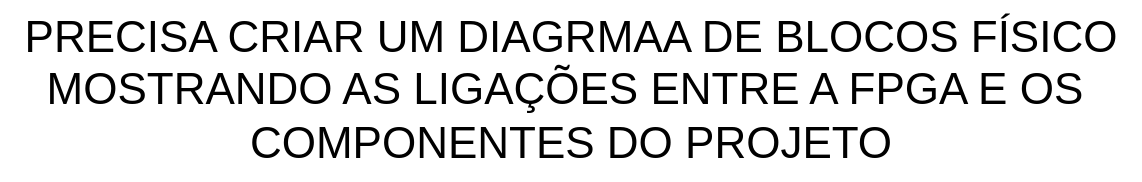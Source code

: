 <mxfile version="25.0.3" pages="4">
  <diagram name="Diagrama de blocos" id="RN-1rcFdZVhzTM8wZTFv">
    <mxGraphModel dx="1164" dy="580" grid="1" gridSize="10" guides="1" tooltips="1" connect="1" arrows="1" fold="1" page="1" pageScale="1" pageWidth="827" pageHeight="1169" math="0" shadow="0">
      <root>
        <mxCell id="0" />
        <mxCell id="1" parent="0" />
        <mxCell id="l_CfU20h-d2PyqKBE6UR-1" value="&lt;font style=&quot;font-size: 22px;&quot;&gt;PRECISA CRIAR UM DIAGRMAA DE BLOCOS FÍSICO&lt;/font&gt;&lt;div&gt;&lt;font style=&quot;font-size: 22px;&quot;&gt;MOSTRANDO AS LIGAÇÕES ENTRE A FPGA E OS&amp;nbsp;&lt;/font&gt;&lt;/div&gt;&lt;div&gt;&lt;font style=&quot;font-size: 22px;&quot;&gt;COMPONENTES DO PROJETO&lt;/font&gt;&lt;/div&gt;" style="text;html=1;align=center;verticalAlign=middle;resizable=0;points=[];autosize=1;strokeColor=none;fillColor=none;" vertex="1" parent="1">
          <mxGeometry x="129" y="200" width="570" height="90" as="geometry" />
        </mxCell>
      </root>
    </mxGraphModel>
  </diagram>
  <diagram id="vp7Sh_Rk4Lm3mAhO4P3j" name="Ligações controladora e caminho de dados">
    <mxGraphModel dx="1875" dy="522" grid="1" gridSize="10" guides="1" tooltips="1" connect="1" arrows="1" fold="1" page="1" pageScale="1" pageWidth="827" pageHeight="1169" math="0" shadow="0">
      <root>
        <mxCell id="0" />
        <mxCell id="1" parent="0" />
        <mxCell id="6g2LQ5WVAeMqd30ue7ss-1" value="" style="swimlane;startSize=0;" vertex="1" parent="1">
          <mxGeometry x="80" y="160" width="160" height="200" as="geometry" />
        </mxCell>
        <mxCell id="6g2LQ5WVAeMqd30ue7ss-2" value="Controladora" style="text;html=1;align=center;verticalAlign=middle;resizable=0;points=[];autosize=1;strokeColor=none;fillColor=none;" vertex="1" parent="6g2LQ5WVAeMqd30ue7ss-1">
          <mxGeometry x="35" y="-2" width="90" height="30" as="geometry" />
        </mxCell>
        <mxCell id="6g2LQ5WVAeMqd30ue7ss-3" value="" style="swimlane;startSize=0;" vertex="1" parent="1">
          <mxGeometry x="480" y="160" width="200" height="200" as="geometry" />
        </mxCell>
        <mxCell id="6g2LQ5WVAeMqd30ue7ss-4" value="Caminho de dados" style="text;html=1;align=center;verticalAlign=middle;resizable=0;points=[];autosize=1;strokeColor=none;fillColor=none;" vertex="1" parent="6g2LQ5WVAeMqd30ue7ss-3">
          <mxGeometry x="40" width="120" height="30" as="geometry" />
        </mxCell>
        <mxCell id="6g2LQ5WVAeMqd30ue7ss-5" value="" style="endArrow=classic;html=1;rounded=0;entryX=-0.002;entryY=0.196;entryDx=0;entryDy=0;entryPerimeter=0;" edge="1" parent="1" target="6g2LQ5WVAeMqd30ue7ss-1">
          <mxGeometry width="50" height="50" relative="1" as="geometry">
            <mxPoint x="-80" y="200" as="sourcePoint" />
            <mxPoint x="440" y="250" as="targetPoint" />
          </mxGeometry>
        </mxCell>
        <mxCell id="6g2LQ5WVAeMqd30ue7ss-6" value="" style="endArrow=classic;html=1;rounded=0;entryX=-0.002;entryY=0.196;entryDx=0;entryDy=0;entryPerimeter=0;" edge="1" parent="1">
          <mxGeometry width="50" height="50" relative="1" as="geometry">
            <mxPoint x="-80" y="230" as="sourcePoint" />
            <mxPoint x="80" y="230" as="targetPoint" />
          </mxGeometry>
        </mxCell>
        <mxCell id="6g2LQ5WVAeMqd30ue7ss-7" value="" style="endArrow=classic;html=1;rounded=0;entryX=-0.002;entryY=0.196;entryDx=0;entryDy=0;entryPerimeter=0;" edge="1" parent="1">
          <mxGeometry width="50" height="50" relative="1" as="geometry">
            <mxPoint x="-80" y="260" as="sourcePoint" />
            <mxPoint x="80" y="259.78" as="targetPoint" />
          </mxGeometry>
        </mxCell>
        <mxCell id="6g2LQ5WVAeMqd30ue7ss-8" value="" style="endArrow=classic;html=1;rounded=0;entryX=-0.002;entryY=0.196;entryDx=0;entryDy=0;entryPerimeter=0;" edge="1" parent="1">
          <mxGeometry width="50" height="50" relative="1" as="geometry">
            <mxPoint x="-80" y="290" as="sourcePoint" />
            <mxPoint x="80" y="290" as="targetPoint" />
          </mxGeometry>
        </mxCell>
        <mxCell id="6g2LQ5WVAeMqd30ue7ss-9" value="" style="endArrow=classic;html=1;rounded=0;entryX=-0.002;entryY=0.196;entryDx=0;entryDy=0;entryPerimeter=0;" edge="1" parent="1">
          <mxGeometry width="50" height="50" relative="1" as="geometry">
            <mxPoint x="-80" y="320" as="sourcePoint" />
            <mxPoint x="80" y="320" as="targetPoint" />
          </mxGeometry>
        </mxCell>
        <mxCell id="6g2LQ5WVAeMqd30ue7ss-10" value="" style="endArrow=classic;html=1;rounded=0;entryX=-0.002;entryY=0.196;entryDx=0;entryDy=0;entryPerimeter=0;" edge="1" parent="1">
          <mxGeometry width="50" height="50" relative="1" as="geometry">
            <mxPoint x="-80" y="350" as="sourcePoint" />
            <mxPoint x="80" y="350" as="targetPoint" />
          </mxGeometry>
        </mxCell>
        <mxCell id="6g2LQ5WVAeMqd30ue7ss-11" value="" style="endArrow=classic;html=1;rounded=0;" edge="1" parent="1">
          <mxGeometry width="50" height="50" relative="1" as="geometry">
            <mxPoint x="680" y="200" as="sourcePoint" />
            <mxPoint x="840" y="200" as="targetPoint" />
          </mxGeometry>
        </mxCell>
        <mxCell id="6g2LQ5WVAeMqd30ue7ss-12" value="" style="endArrow=classic;html=1;rounded=0;" edge="1" parent="1">
          <mxGeometry width="50" height="50" relative="1" as="geometry">
            <mxPoint x="680" y="230" as="sourcePoint" />
            <mxPoint x="840" y="230" as="targetPoint" />
          </mxGeometry>
        </mxCell>
        <mxCell id="6g2LQ5WVAeMqd30ue7ss-13" value="" style="endArrow=classic;html=1;rounded=0;" edge="1" parent="1">
          <mxGeometry width="50" height="50" relative="1" as="geometry">
            <mxPoint x="680" y="259.74" as="sourcePoint" />
            <mxPoint x="840" y="260" as="targetPoint" />
          </mxGeometry>
        </mxCell>
        <mxCell id="6g2LQ5WVAeMqd30ue7ss-14" value="&lt;font style=&quot;font-size: 8px;&quot;&gt;Sensor umidade setor 1 (4 bits)&lt;/font&gt;" style="text;html=1;align=left;verticalAlign=middle;resizable=0;points=[];autosize=1;strokeColor=none;fillColor=none;" vertex="1" parent="1">
          <mxGeometry x="-66" y="175" width="140" height="30" as="geometry" />
        </mxCell>
        <mxCell id="6g2LQ5WVAeMqd30ue7ss-15" value="&lt;font style=&quot;font-size: 8px;&quot;&gt;Sensor umidade setor 2&amp;nbsp;&lt;/font&gt;&lt;span style=&quot;font-size: 8px;&quot;&gt;(4 bits)&lt;/span&gt;" style="text;html=1;align=left;verticalAlign=middle;resizable=0;points=[];autosize=1;strokeColor=none;fillColor=none;" vertex="1" parent="1">
          <mxGeometry x="-66" y="205" width="140" height="30" as="geometry" />
        </mxCell>
        <mxCell id="6g2LQ5WVAeMqd30ue7ss-16" value="&lt;font style=&quot;font-size: 8px;&quot;&gt;Sensor nível reservatório&amp;nbsp;&lt;/font&gt;&lt;span style=&quot;font-size: 8px;&quot;&gt;(4 bits)&lt;/span&gt;" style="text;html=1;align=left;verticalAlign=middle;resizable=0;points=[];autosize=1;strokeColor=none;fillColor=none;" vertex="1" parent="1">
          <mxGeometry x="-66" y="235" width="140" height="30" as="geometry" />
        </mxCell>
        <mxCell id="6g2LQ5WVAeMqd30ue7ss-17" value="&lt;font style=&quot;font-size: 8px;&quot;&gt;Timer programável (4 bits)&lt;/font&gt;" style="text;html=1;align=left;verticalAlign=middle;resizable=0;points=[];autosize=1;strokeColor=none;fillColor=none;" vertex="1" parent="1">
          <mxGeometry x="-66" y="265" width="120" height="30" as="geometry" />
        </mxCell>
        <mxCell id="6g2LQ5WVAeMqd30ue7ss-18" value="&lt;font style=&quot;font-size: 8px;&quot;&gt;Sensor de chuva&amp;nbsp;&lt;/font&gt;&lt;span style=&quot;font-size: 8px;&quot;&gt;(1 bit)&lt;/span&gt;" style="text;html=1;align=left;verticalAlign=middle;resizable=0;points=[];autosize=1;strokeColor=none;fillColor=none;" vertex="1" parent="1">
          <mxGeometry x="-66" y="295" width="110" height="30" as="geometry" />
        </mxCell>
        <mxCell id="6g2LQ5WVAeMqd30ue7ss-19" value="&lt;font style=&quot;font-size: 8px;&quot;&gt;Botão acionador modo manual&amp;nbsp;&lt;/font&gt;&lt;span style=&quot;font-size: 8px;&quot;&gt;(1 bit)&lt;/span&gt;" style="text;html=1;align=left;verticalAlign=middle;resizable=0;points=[];autosize=1;strokeColor=none;fillColor=none;" vertex="1" parent="1">
          <mxGeometry x="-66" y="325" width="160" height="30" as="geometry" />
        </mxCell>
        <mxCell id="6g2LQ5WVAeMqd30ue7ss-20" value="&lt;font style=&quot;font-size: 8px;&quot;&gt;Indicador nível (4 bits)&lt;/font&gt;" style="text;html=1;align=left;verticalAlign=middle;resizable=0;points=[];autosize=1;strokeColor=none;fillColor=none;" vertex="1" parent="1">
          <mxGeometry x="680" y="175" width="100" height="30" as="geometry" />
        </mxCell>
        <mxCell id="6g2LQ5WVAeMqd30ue7ss-21" value="&lt;font style=&quot;font-size: 8px;&quot;&gt;Alarme de baixo nível (1 bit)&lt;/font&gt;" style="text;html=1;align=left;verticalAlign=middle;resizable=0;points=[];autosize=1;strokeColor=none;fillColor=none;" vertex="1" parent="1">
          <mxGeometry x="680" y="205" width="120" height="30" as="geometry" />
        </mxCell>
        <mxCell id="6g2LQ5WVAeMqd30ue7ss-22" value="&lt;font style=&quot;font-size: 8px;&quot;&gt;Válvula de irrigação setor 1 (1 bit)&lt;/font&gt;" style="text;html=1;align=left;verticalAlign=middle;resizable=0;points=[];autosize=1;strokeColor=none;fillColor=none;" vertex="1" parent="1">
          <mxGeometry x="680" y="235" width="140" height="30" as="geometry" />
        </mxCell>
        <mxCell id="6g2LQ5WVAeMqd30ue7ss-23" value="" style="endArrow=classic;html=1;rounded=0;" edge="1" parent="1">
          <mxGeometry width="50" height="50" relative="1" as="geometry">
            <mxPoint x="680" y="290" as="sourcePoint" />
            <mxPoint x="840" y="290.26" as="targetPoint" />
          </mxGeometry>
        </mxCell>
        <mxCell id="6g2LQ5WVAeMqd30ue7ss-24" value="&lt;font style=&quot;font-size: 8px;&quot;&gt;Válvula de irrigação setor 2 (1 bit)&lt;/font&gt;" style="text;html=1;align=left;verticalAlign=middle;resizable=0;points=[];autosize=1;strokeColor=none;fillColor=none;" vertex="1" parent="1">
          <mxGeometry x="680" y="265" width="140" height="30" as="geometry" />
        </mxCell>
      </root>
    </mxGraphModel>
  </diagram>
  <diagram id="u5YfSKtBaIwCGae10N4C" name="FSM alto nível">
    <mxGraphModel dx="2853" dy="2660" grid="1" gridSize="10" guides="1" tooltips="1" connect="1" arrows="1" fold="1" page="1" pageScale="1" pageWidth="827" pageHeight="1169" math="0" shadow="0">
      <root>
        <mxCell id="0" />
        <mxCell id="1" parent="0" />
        <mxCell id="vQhdrYDnZhAqlK0UTga5-7" style="edgeStyle=orthogonalEdgeStyle;rounded=0;orthogonalLoop=1;jettySize=auto;html=1;exitX=0.5;exitY=1;exitDx=0;exitDy=0;exitPerimeter=0;entryX=0.5;entryY=0;entryDx=0;entryDy=0;" edge="1" parent="1" source="vQhdrYDnZhAqlK0UTga5-1" target="vQhdrYDnZhAqlK0UTga5-2">
          <mxGeometry relative="1" as="geometry" />
        </mxCell>
        <mxCell id="vQhdrYDnZhAqlK0UTga5-1" value="INÍCIO" style="strokeWidth=2;html=1;shape=mxgraph.flowchart.terminator;whiteSpace=wrap;" vertex="1" parent="1">
          <mxGeometry x="1210" y="-177" width="100" height="60" as="geometry" />
        </mxCell>
        <mxCell id="vQhdrYDnZhAqlK0UTga5-8" style="edgeStyle=orthogonalEdgeStyle;rounded=0;orthogonalLoop=1;jettySize=auto;html=1;exitX=0.5;exitY=1;exitDx=0;exitDy=0;entryX=0.5;entryY=0;entryDx=0;entryDy=0;" edge="1" parent="1" source="vQhdrYDnZhAqlK0UTga5-2" target="vQhdrYDnZhAqlK0UTga5-3">
          <mxGeometry relative="1" as="geometry" />
        </mxCell>
        <mxCell id="vQhdrYDnZhAqlK0UTga5-2" value="AGUARDA 1° DÍGITO DAS HORAS" style="rounded=1;whiteSpace=wrap;html=1;" vertex="1" parent="1">
          <mxGeometry x="1200" y="-17" width="120" height="60" as="geometry" />
        </mxCell>
        <mxCell id="SkQxA-ukpzzKGNU2dro--65" style="edgeStyle=orthogonalEdgeStyle;rounded=0;orthogonalLoop=1;jettySize=auto;html=1;exitX=0.5;exitY=1;exitDx=0;exitDy=0;entryX=0.5;entryY=0;entryDx=0;entryDy=0;" edge="1" parent="1" source="vQhdrYDnZhAqlK0UTga5-3" target="vQhdrYDnZhAqlK0UTga5-18">
          <mxGeometry relative="1" as="geometry" />
        </mxCell>
        <mxCell id="vQhdrYDnZhAqlK0UTga5-3" value="AGUARDA 2° DÍGITO DAS HORAS" style="rounded=1;whiteSpace=wrap;html=1;" vertex="1" parent="1">
          <mxGeometry x="1200" y="117" width="120" height="60" as="geometry" />
        </mxCell>
        <mxCell id="vQhdrYDnZhAqlK0UTga5-10" style="edgeStyle=orthogonalEdgeStyle;rounded=0;orthogonalLoop=1;jettySize=auto;html=1;exitX=0.5;exitY=1;exitDx=0;exitDy=0;" edge="1" parent="1" source="vQhdrYDnZhAqlK0UTga5-4" target="vQhdrYDnZhAqlK0UTga5-5">
          <mxGeometry relative="1" as="geometry" />
        </mxCell>
        <mxCell id="vQhdrYDnZhAqlK0UTga5-4" value="AGUARDA 1° DÍGITO DOS MINUTOS" style="rounded=1;whiteSpace=wrap;html=1;" vertex="1" parent="1">
          <mxGeometry x="1200" y="339" width="120" height="60" as="geometry" />
        </mxCell>
        <mxCell id="SkQxA-ukpzzKGNU2dro--13" style="edgeStyle=orthogonalEdgeStyle;rounded=0;orthogonalLoop=1;jettySize=auto;html=1;exitX=0.5;exitY=1;exitDx=0;exitDy=0;entryX=0.5;entryY=0;entryDx=0;entryDy=0;" edge="1" parent="1" source="vQhdrYDnZhAqlK0UTga5-5" target="vQhdrYDnZhAqlK0UTga5-21">
          <mxGeometry relative="1" as="geometry" />
        </mxCell>
        <mxCell id="vQhdrYDnZhAqlK0UTga5-5" value="&lt;span style=&quot;color: rgb(0, 0, 0); font-family: Helvetica; font-size: 12px; font-style: normal; font-variant-ligatures: normal; font-variant-caps: normal; font-weight: 400; letter-spacing: normal; orphans: 2; text-align: center; text-indent: 0px; text-transform: none; widows: 2; word-spacing: 0px; -webkit-text-stroke-width: 0px; white-space: normal; background-color: rgb(251, 251, 251); text-decoration-thickness: initial; text-decoration-style: initial; text-decoration-color: initial; display: inline !important; float: none;&quot;&gt;AGUARDA 2&lt;/span&gt;° DÍGITO DOS MINUTOS" style="rounded=1;whiteSpace=wrap;html=1;" vertex="1" parent="1">
          <mxGeometry x="1200" y="499" width="120" height="60" as="geometry" />
        </mxCell>
        <mxCell id="vQhdrYDnZhAqlK0UTga5-36" style="edgeStyle=orthogonalEdgeStyle;rounded=0;orthogonalLoop=1;jettySize=auto;html=1;exitX=0.298;exitY=-0.021;exitDx=0;exitDy=0;exitPerimeter=0;entryX=0.5;entryY=1;entryDx=0;entryDy=0;" edge="1" parent="1" source="vQhdrYDnZhAqlK0UTga5-6" target="vQhdrYDnZhAqlK0UTga5-31">
          <mxGeometry relative="1" as="geometry">
            <Array as="points">
              <mxPoint x="2746" y="-210" />
              <mxPoint x="2566" y="-210" />
            </Array>
          </mxGeometry>
        </mxCell>
        <mxCell id="vQhdrYDnZhAqlK0UTga5-37" style="edgeStyle=orthogonalEdgeStyle;rounded=0;orthogonalLoop=1;jettySize=auto;html=1;entryX=0;entryY=0.5;entryDx=0;entryDy=0;" edge="1" parent="1" target="vQhdrYDnZhAqlK0UTga5-30">
          <mxGeometry relative="1" as="geometry">
            <mxPoint x="2786" y="-180" as="sourcePoint" />
            <Array as="points">
              <mxPoint x="2786" y="-440" />
            </Array>
          </mxGeometry>
        </mxCell>
        <mxCell id="vQhdrYDnZhAqlK0UTga5-41" style="edgeStyle=orthogonalEdgeStyle;rounded=0;orthogonalLoop=1;jettySize=auto;html=1;exitX=0;exitY=0.5;exitDx=0;exitDy=0;exitPerimeter=0;entryX=0.5;entryY=0;entryDx=0;entryDy=0;" edge="1" parent="1" source="vQhdrYDnZhAqlK0UTga5-6" target="vQhdrYDnZhAqlK0UTga5-28">
          <mxGeometry relative="1" as="geometry" />
        </mxCell>
        <mxCell id="FrwWWXYEOv3GfYMwix3z-11" style="edgeStyle=orthogonalEdgeStyle;rounded=0;orthogonalLoop=1;jettySize=auto;html=1;exitX=0.977;exitY=0.271;exitDx=0;exitDy=0;exitPerimeter=0;entryX=0;entryY=0.5;entryDx=0;entryDy=0;" edge="1" parent="1" source="vQhdrYDnZhAqlK0UTga5-6" target="vQhdrYDnZhAqlK0UTga5-32">
          <mxGeometry relative="1" as="geometry">
            <Array as="points">
              <mxPoint x="2814" y="-170" />
              <mxPoint x="2976" y="-170" />
              <mxPoint x="2976" y="-300" />
            </Array>
          </mxGeometry>
        </mxCell>
        <mxCell id="FrwWWXYEOv3GfYMwix3z-13" style="edgeStyle=orthogonalEdgeStyle;rounded=0;orthogonalLoop=1;jettySize=auto;html=1;exitX=0.89;exitY=0.89;exitDx=0;exitDy=0;exitPerimeter=0;entryX=0.5;entryY=0;entryDx=0;entryDy=0;" edge="1" parent="1" source="vQhdrYDnZhAqlK0UTga5-6" target="vQhdrYDnZhAqlK0UTga5-34">
          <mxGeometry relative="1" as="geometry" />
        </mxCell>
        <mxCell id="FrwWWXYEOv3GfYMwix3z-19" style="edgeStyle=orthogonalEdgeStyle;rounded=0;orthogonalLoop=1;jettySize=auto;html=1;exitX=0.5;exitY=1;exitDx=0;exitDy=0;exitPerimeter=0;entryX=0.5;entryY=0;entryDx=0;entryDy=0;" edge="1" parent="1" source="vQhdrYDnZhAqlK0UTga5-6" target="vQhdrYDnZhAqlK0UTga5-29">
          <mxGeometry relative="1" as="geometry" />
        </mxCell>
        <mxCell id="vQhdrYDnZhAqlK0UTga5-6" value="ESPERA" style="strokeWidth=2;html=1;shape=mxgraph.flowchart.terminator;whiteSpace=wrap;" vertex="1" parent="1">
          <mxGeometry x="2716" y="-177" width="100" height="60" as="geometry" />
        </mxCell>
        <mxCell id="vQhdrYDnZhAqlK0UTga5-12" value="Botão de&amp;nbsp;&lt;div&gt;confirmação&lt;/div&gt;&lt;div&gt;apertado&lt;/div&gt;" style="text;html=1;align=center;verticalAlign=middle;resizable=0;points=[];autosize=1;strokeColor=none;fillColor=none;" vertex="1" parent="1">
          <mxGeometry x="1175" y="-102" width="90" height="60" as="geometry" />
        </mxCell>
        <mxCell id="SkQxA-ukpzzKGNU2dro--64" style="edgeStyle=orthogonalEdgeStyle;rounded=0;orthogonalLoop=1;jettySize=auto;html=1;exitX=0.5;exitY=1;exitDx=0;exitDy=0;entryX=0.5;entryY=0;entryDx=0;entryDy=0;" edge="1" parent="1" source="vQhdrYDnZhAqlK0UTga5-18" target="vQhdrYDnZhAqlK0UTga5-4">
          <mxGeometry relative="1" as="geometry" />
        </mxCell>
        <mxCell id="vQhdrYDnZhAqlK0UTga5-18" value="CONCATENA E SALVA HORAS" style="rounded=1;whiteSpace=wrap;html=1;" vertex="1" parent="1">
          <mxGeometry x="1200" y="253" width="120" height="60" as="geometry" />
        </mxCell>
        <mxCell id="SkQxA-ukpzzKGNU2dro--14" style="edgeStyle=orthogonalEdgeStyle;rounded=0;orthogonalLoop=1;jettySize=auto;html=1;exitX=0.5;exitY=1;exitDx=0;exitDy=0;entryX=0.5;entryY=0;entryDx=0;entryDy=0;" edge="1" parent="1" source="vQhdrYDnZhAqlK0UTga5-21" target="qOfXx71BmrX-OHFtYexC-1">
          <mxGeometry relative="1" as="geometry" />
        </mxCell>
        <mxCell id="vQhdrYDnZhAqlK0UTga5-21" value="SALVA MINUTOS" style="rounded=1;whiteSpace=wrap;html=1;" vertex="1" parent="1">
          <mxGeometry x="1200" y="620" width="120" height="60" as="geometry" />
        </mxCell>
        <mxCell id="vQhdrYDnZhAqlK0UTga5-28" value="IRRIGAÇÃO SETOR 1" style="rounded=1;whiteSpace=wrap;html=1;" vertex="1" parent="1">
          <mxGeometry x="2436" y="70" width="120" height="60" as="geometry" />
        </mxCell>
        <mxCell id="vQhdrYDnZhAqlK0UTga5-29" value="IRRIGAÇÃO SETOR 2" style="rounded=1;whiteSpace=wrap;html=1;" vertex="1" parent="1">
          <mxGeometry x="2846" y="132" width="120" height="60" as="geometry" />
        </mxCell>
        <mxCell id="HFBh9YppC4q2udfnyLbM-4" style="edgeStyle=orthogonalEdgeStyle;rounded=0;orthogonalLoop=1;jettySize=auto;html=1;exitX=0.5;exitY=0;exitDx=0;exitDy=0;" edge="1" parent="1" source="vQhdrYDnZhAqlK0UTga5-30">
          <mxGeometry relative="1" as="geometry">
            <mxPoint x="3006.0" y="-450.0" as="targetPoint" />
            <Array as="points">
              <mxPoint x="2946" y="-490" />
              <mxPoint x="3026" y="-490" />
              <mxPoint x="3026" y="-450" />
            </Array>
          </mxGeometry>
        </mxCell>
        <mxCell id="vQhdrYDnZhAqlK0UTga5-30" value="IRRIGAÇÃO TODOS OS SETORES" style="rounded=1;whiteSpace=wrap;html=1;" vertex="1" parent="1">
          <mxGeometry x="2886" y="-470" width="120" height="60" as="geometry" />
        </mxCell>
        <mxCell id="vQhdrYDnZhAqlK0UTga5-31" value="MODO MANUAL" style="rounded=1;whiteSpace=wrap;html=1;" vertex="1" parent="1">
          <mxGeometry x="2506" y="-430" width="120" height="60" as="geometry" />
        </mxCell>
        <mxCell id="vQhdrYDnZhAqlK0UTga5-32" value="PAUSA POR CHUVA" style="rounded=1;whiteSpace=wrap;html=1;" vertex="1" parent="1">
          <mxGeometry x="3086" y="-330" width="120" height="60" as="geometry" />
        </mxCell>
        <mxCell id="vQhdrYDnZhAqlK0UTga5-34" value="SEM ÁGUA" style="rounded=1;whiteSpace=wrap;html=1;" vertex="1" parent="1">
          <mxGeometry x="3316" y="-70" width="120" height="60" as="geometry" />
        </mxCell>
        <mxCell id="FrwWWXYEOv3GfYMwix3z-1" value="&lt;span style=&quot;color: rgba(0, 0, 0, 0); font-family: monospace; font-size: 0px; text-align: start;&quot;&gt;%3CmxGraphModel%3E%3Croot%3E%3CmxCell%20id%3D%220%22%2F%3E%3CmxCell%20id%3D%221%22%20parent%3D%220%22%2F%3E%3CmxCell%20id%3D%222%22%20value%3D%22Timer%20%3D%20hor%C3%A1rio%20programado%26lt%3Bdiv%26gt%3Bumidade%20setor%201%20%26amp%3Blt%3B%20umidade%20setor%202%26amp%3Bnbsp%3B%26lt%3Bdiv%26gt%3Be%2025%25%20%26amp%3Bgt%3B%20n%C3%ADvel%20reservat%C3%B3rio%20%26amp%3Bgt%3B%200%26lt%3B%2Fdiv%26gt%3B%26lt%3B%2Fdiv%26gt%3B%22%20style%3D%22text%3Bhtml%3D1%3Balign%3Dcenter%3BverticalAlign%3Dmiddle%3Bresizable%3D0%3Bpoints%3D%5B%5D%3Bautosize%3D1%3BstrokeColor%3Dnone%3BfillColor%3Dnone%3Brotation%3D0%3BfontSize%3D10%3B%22%20vertex%3D%221%22%20parent%3D%221%22%3E%3CmxGeometry%20x%3D%22-110%22%20y%3D%2230%22%20width%3D%22180%22%20height%3D%2250%22%20as%3D%22geometry%22%2F%3E%3C%2FmxCell%3E%3C%2Froot%3E%3C%2FmxGraphModel%3E&lt;/span&gt;" style="text;html=1;align=center;verticalAlign=middle;resizable=0;points=[];autosize=1;strokeColor=none;fillColor=none;" vertex="1" parent="1">
          <mxGeometry x="2456" y="-42" width="20" height="30" as="geometry" />
        </mxCell>
        <mxCell id="FrwWWXYEOv3GfYMwix3z-2" value="Timer = horário programado&amp;nbsp;&lt;div&gt;&amp;amp;&amp;amp;&amp;nbsp;&lt;span style=&quot;background-color: initial;&quot;&gt;umidade setor 1 &amp;lt; umidade setor 2&lt;/span&gt;&lt;div&gt;&amp;amp;&amp;amp; umidade setor 1 &amp;lt; mínimo umidade setor 1&amp;nbsp;&lt;div&gt;&amp;amp;&amp;amp; nível crítico&amp;nbsp;reservatório &amp;gt; nível reservatório &amp;gt; 0%&lt;/div&gt;&lt;/div&gt;&lt;/div&gt;" style="text;html=1;align=center;verticalAlign=middle;resizable=0;points=[];autosize=1;strokeColor=none;fillColor=none;rotation=0;fontSize=10;" vertex="1" parent="1">
          <mxGeometry x="2246" y="-100" width="260" height="60" as="geometry" />
        </mxCell>
        <mxCell id="FrwWWXYEOv3GfYMwix3z-3" value="Timer = horário programado&amp;nbsp;&lt;div&gt;&amp;amp;&amp;amp;&amp;nbsp;&lt;span style=&quot;background-color: initial;&quot;&gt;umidade setor 2 &amp;lt; umidade setor 1&lt;/span&gt;&lt;div&gt;&amp;amp;&amp;amp; umidade setor 2 &amp;lt;&amp;nbsp;&lt;span style=&quot;font-size: 12px;&quot;&gt;mínimo umidade setor 1&lt;/span&gt;&lt;div&gt;&amp;amp;&amp;amp; nível crítico reservatório &amp;gt; nível reservatório &amp;gt; 0%&lt;/div&gt;&lt;/div&gt;&lt;/div&gt;" style="text;html=1;align=center;verticalAlign=middle;resizable=0;points=[];autosize=1;strokeColor=none;fillColor=none;rotation=0;fontSize=10;" vertex="1" parent="1">
          <mxGeometry x="2895" y="30" width="260" height="60" as="geometry" />
        </mxCell>
        <mxCell id="FrwWWXYEOv3GfYMwix3z-4" value="&lt;div&gt;&lt;div&gt;&lt;div&gt;nível reservatório = 0%&lt;/div&gt;&lt;/div&gt;&lt;/div&gt;" style="text;html=1;align=center;verticalAlign=middle;resizable=0;points=[];autosize=1;strokeColor=none;fillColor=none;rotation=0;fontSize=10;" vertex="1" parent="1">
          <mxGeometry x="3246" y="-125" width="130" height="30" as="geometry" />
        </mxCell>
        <mxCell id="FrwWWXYEOv3GfYMwix3z-6" value="nível reservatório &amp;lt; nível crítico reservatório" style="text;html=1;align=center;verticalAlign=middle;resizable=0;points=[];autosize=1;strokeColor=none;fillColor=none;" vertex="1" parent="1">
          <mxGeometry x="3400" y="-117" width="260" height="30" as="geometry" />
        </mxCell>
        <mxCell id="FrwWWXYEOv3GfYMwix3z-7" style="edgeStyle=orthogonalEdgeStyle;rounded=0;orthogonalLoop=1;jettySize=auto;html=1;exitX=1;exitY=0.5;exitDx=0;exitDy=0;entryX=0.418;entryY=0.023;entryDx=0;entryDy=0;entryPerimeter=0;" edge="1" parent="1" source="vQhdrYDnZhAqlK0UTga5-31" target="vQhdrYDnZhAqlK0UTga5-6">
          <mxGeometry relative="1" as="geometry" />
        </mxCell>
        <mxCell id="FrwWWXYEOv3GfYMwix3z-9" style="edgeStyle=orthogonalEdgeStyle;rounded=0;orthogonalLoop=1;jettySize=auto;html=1;exitX=0.5;exitY=1;exitDx=0;exitDy=0;entryX=0.89;entryY=0.11;entryDx=0;entryDy=0;entryPerimeter=0;" edge="1" parent="1" source="vQhdrYDnZhAqlK0UTga5-30" target="vQhdrYDnZhAqlK0UTga5-6">
          <mxGeometry relative="1" as="geometry" />
        </mxCell>
        <mxCell id="FrwWWXYEOv3GfYMwix3z-12" style="edgeStyle=orthogonalEdgeStyle;rounded=0;orthogonalLoop=1;jettySize=auto;html=1;exitX=0.5;exitY=1;exitDx=0;exitDy=0;entryX=1;entryY=0.5;entryDx=0;entryDy=0;entryPerimeter=0;" edge="1" parent="1" source="vQhdrYDnZhAqlK0UTga5-32" target="vQhdrYDnZhAqlK0UTga5-6">
          <mxGeometry relative="1" as="geometry" />
        </mxCell>
        <mxCell id="FrwWWXYEOv3GfYMwix3z-14" style="edgeStyle=orthogonalEdgeStyle;rounded=0;orthogonalLoop=1;jettySize=auto;html=1;exitX=1;exitY=0;exitDx=0;exitDy=0;entryX=1;entryY=0.75;entryDx=0;entryDy=0;" edge="1" parent="1" source="vQhdrYDnZhAqlK0UTga5-34" target="vQhdrYDnZhAqlK0UTga5-34">
          <mxGeometry relative="1" as="geometry">
            <Array as="points">
              <mxPoint x="3436" y="-90" />
              <mxPoint x="3486" y="-90" />
              <mxPoint x="3486" y="-25" />
            </Array>
          </mxGeometry>
        </mxCell>
        <mxCell id="FrwWWXYEOv3GfYMwix3z-16" style="edgeStyle=orthogonalEdgeStyle;rounded=0;orthogonalLoop=1;jettySize=auto;html=1;exitX=0;exitY=0.5;exitDx=0;exitDy=0;entryX=0.758;entryY=0.939;entryDx=0;entryDy=0;entryPerimeter=0;" edge="1" parent="1" source="vQhdrYDnZhAqlK0UTga5-34" target="vQhdrYDnZhAqlK0UTga5-6">
          <mxGeometry relative="1" as="geometry" />
        </mxCell>
        <mxCell id="FrwWWXYEOv3GfYMwix3z-17" value="&lt;div&gt;&lt;div&gt;&lt;div&gt;nível reservatório &amp;gt;= nível crítico reservatório&lt;/div&gt;&lt;/div&gt;&lt;/div&gt;" style="text;html=1;align=center;verticalAlign=middle;resizable=0;points=[];autosize=1;strokeColor=none;fillColor=none;rotation=0;fontSize=10;" vertex="1" parent="1">
          <mxGeometry x="3101" y="-65" width="220" height="30" as="geometry" />
        </mxCell>
        <mxCell id="FrwWWXYEOv3GfYMwix3z-20" style="edgeStyle=orthogonalEdgeStyle;rounded=0;orthogonalLoop=1;jettySize=auto;html=1;exitX=0;exitY=0.5;exitDx=0;exitDy=0;entryX=0.303;entryY=0.994;entryDx=0;entryDy=0;entryPerimeter=0;" edge="1" parent="1" source="vQhdrYDnZhAqlK0UTga5-29" target="vQhdrYDnZhAqlK0UTga5-6">
          <mxGeometry relative="1" as="geometry" />
        </mxCell>
        <mxCell id="FrwWWXYEOv3GfYMwix3z-21" style="edgeStyle=orthogonalEdgeStyle;rounded=0;orthogonalLoop=1;jettySize=auto;html=1;exitX=1;exitY=0.5;exitDx=0;exitDy=0;entryX=0.11;entryY=0.89;entryDx=0;entryDy=0;entryPerimeter=0;" edge="1" parent="1" source="vQhdrYDnZhAqlK0UTga5-28" target="vQhdrYDnZhAqlK0UTga5-6">
          <mxGeometry relative="1" as="geometry" />
        </mxCell>
        <mxCell id="FrwWWXYEOv3GfYMwix3z-22" value="Botão de&amp;nbsp;&lt;div&gt;confirmação&lt;/div&gt;&lt;div&gt;apertado&lt;/div&gt;" style="text;html=1;align=center;verticalAlign=middle;resizable=0;points=[];autosize=1;strokeColor=none;fillColor=none;" vertex="1" parent="1">
          <mxGeometry x="1175" y="45" width="90" height="60" as="geometry" />
        </mxCell>
        <mxCell id="FrwWWXYEOv3GfYMwix3z-23" value="Botão de&amp;nbsp;&lt;div&gt;confirmação&lt;/div&gt;&lt;div&gt;apertado&lt;/div&gt;" style="text;html=1;align=center;verticalAlign=middle;resizable=0;points=[];autosize=1;strokeColor=none;fillColor=none;" vertex="1" parent="1">
          <mxGeometry x="1180" y="185" width="90" height="60" as="geometry" />
        </mxCell>
        <mxCell id="FrwWWXYEOv3GfYMwix3z-24" value="Botão de&amp;nbsp;&lt;div&gt;confirmação&lt;/div&gt;&lt;div&gt;apertado&lt;/div&gt;" style="text;html=1;align=center;verticalAlign=middle;resizable=0;points=[];autosize=1;strokeColor=none;fillColor=none;" vertex="1" parent="1">
          <mxGeometry x="1170" y="416" width="90" height="60" as="geometry" />
        </mxCell>
        <mxCell id="FrwWWXYEOv3GfYMwix3z-25" value="Botão de&amp;nbsp;&lt;div&gt;confirmação&lt;/div&gt;&lt;div&gt;apertado&lt;/div&gt;" style="text;html=1;align=center;verticalAlign=middle;resizable=0;points=[];autosize=1;strokeColor=none;fillColor=none;" vertex="1" parent="1">
          <mxGeometry x="1175" y="561" width="90" height="60" as="geometry" />
        </mxCell>
        <mxCell id="FrwWWXYEOv3GfYMwix3z-26" value="Sensor de chuva = 1" style="text;html=1;align=center;verticalAlign=middle;resizable=0;points=[];autosize=1;strokeColor=none;fillColor=none;" vertex="1" parent="1">
          <mxGeometry x="2956" y="-330" width="130" height="30" as="geometry" />
        </mxCell>
        <mxCell id="FrwWWXYEOv3GfYMwix3z-29" style="edgeStyle=orthogonalEdgeStyle;rounded=0;orthogonalLoop=1;jettySize=auto;html=1;exitX=0.5;exitY=0;exitDx=0;exitDy=0;entryX=1;entryY=0.25;entryDx=0;entryDy=0;" edge="1" parent="1" source="vQhdrYDnZhAqlK0UTga5-32" target="vQhdrYDnZhAqlK0UTga5-32">
          <mxGeometry relative="1" as="geometry" />
        </mxCell>
        <mxCell id="FrwWWXYEOv3GfYMwix3z-30" value="Sensor de chuva = 1" style="text;html=1;align=center;verticalAlign=middle;resizable=0;points=[];autosize=1;strokeColor=none;fillColor=none;" vertex="1" parent="1">
          <mxGeometry x="3146" y="-380" width="130" height="30" as="geometry" />
        </mxCell>
        <mxCell id="FrwWWXYEOv3GfYMwix3z-31" value="Sensor de chuva = 0" style="text;html=1;align=center;verticalAlign=middle;resizable=0;points=[];autosize=1;strokeColor=none;fillColor=none;" vertex="1" parent="1">
          <mxGeometry x="3016" y="-177" width="130" height="30" as="geometry" />
        </mxCell>
        <mxCell id="FrwWWXYEOv3GfYMwix3z-32" value="Contador geral = tempo programado&lt;div&gt;&lt;div&gt;&lt;div&gt;&amp;amp;&amp;amp; nível reservatório &amp;gt; nível crítico reservatório&lt;/div&gt;&lt;/div&gt;&lt;/div&gt;" style="text;html=1;align=center;verticalAlign=middle;resizable=0;points=[];autosize=1;strokeColor=none;fillColor=none;rotation=0;fontSize=10;" vertex="1" parent="1">
          <mxGeometry x="2660" y="-482" width="230" height="40" as="geometry" />
        </mxCell>
        <mxCell id="2w0FtOAeiRbpSbfXlcGN-1" value="Botão de ativação&lt;div&gt;manual = 1&amp;nbsp;&lt;/div&gt;" style="text;html=1;align=center;verticalAlign=middle;resizable=0;points=[];autosize=1;strokeColor=none;fillColor=none;" vertex="1" parent="1">
          <mxGeometry x="2456" y="-320" width="120" height="40" as="geometry" />
        </mxCell>
        <mxCell id="2w0FtOAeiRbpSbfXlcGN-2" value="Botão de ativação&lt;div&gt;manual = 0&lt;/div&gt;" style="text;html=1;align=center;verticalAlign=middle;resizable=0;points=[];autosize=1;strokeColor=none;fillColor=none;" vertex="1" parent="1">
          <mxGeometry x="2636" y="-400" width="120" height="40" as="geometry" />
        </mxCell>
        <mxCell id="HFBh9YppC4q2udfnyLbM-2" style="edgeStyle=orthogonalEdgeStyle;rounded=0;orthogonalLoop=1;jettySize=auto;html=1;exitX=0;exitY=0.25;exitDx=0;exitDy=0;entryX=0.187;entryY=-0.052;entryDx=0;entryDy=0;entryPerimeter=0;" edge="1" parent="1" source="vQhdrYDnZhAqlK0UTga5-31" target="vQhdrYDnZhAqlK0UTga5-31">
          <mxGeometry relative="1" as="geometry">
            <Array as="points">
              <mxPoint x="2476" y="-415" />
              <mxPoint x="2476" y="-450" />
              <mxPoint x="2528" y="-450" />
            </Array>
          </mxGeometry>
        </mxCell>
        <mxCell id="HFBh9YppC4q2udfnyLbM-3" value="Botão de ativação&lt;div&gt;manual = 1&lt;/div&gt;" style="text;html=1;align=center;verticalAlign=middle;resizable=0;points=[];autosize=1;strokeColor=none;fillColor=none;" vertex="1" parent="1">
          <mxGeometry x="2380" y="-470" width="120" height="40" as="geometry" />
        </mxCell>
        <mxCell id="HFBh9YppC4q2udfnyLbM-5" value="Contador &amp;lt; tempo irrigação" style="text;html=1;align=center;verticalAlign=middle;resizable=0;points=[];autosize=1;strokeColor=none;fillColor=none;" vertex="1" parent="1">
          <mxGeometry x="2904" y="-512" width="170" height="30" as="geometry" />
        </mxCell>
        <mxCell id="HFBh9YppC4q2udfnyLbM-6" value="Contador &amp;gt;= tempo irrigação" style="text;html=1;align=center;verticalAlign=middle;resizable=0;points=[];autosize=1;strokeColor=none;fillColor=none;" vertex="1" parent="1">
          <mxGeometry x="2776" y="-320" width="180" height="30" as="geometry" />
        </mxCell>
        <mxCell id="HFBh9YppC4q2udfnyLbM-7" style="edgeStyle=orthogonalEdgeStyle;rounded=0;orthogonalLoop=1;jettySize=auto;html=1;exitX=0;exitY=0.5;exitDx=0;exitDy=0;entryX=0.167;entryY=1;entryDx=0;entryDy=0;entryPerimeter=0;" edge="1" parent="1" source="vQhdrYDnZhAqlK0UTga5-28" target="vQhdrYDnZhAqlK0UTga5-28">
          <mxGeometry relative="1" as="geometry">
            <Array as="points">
              <mxPoint x="2406" y="100" />
              <mxPoint x="2406" y="150" />
              <mxPoint x="2456" y="150" />
            </Array>
          </mxGeometry>
        </mxCell>
        <mxCell id="HFBh9YppC4q2udfnyLbM-8" value="umidade&amp;nbsp;&lt;div&gt;setor 1 &amp;lt; máximo&amp;nbsp;&lt;div&gt;umidade setor 1&lt;/div&gt;&lt;/div&gt;" style="text;html=1;align=center;verticalAlign=middle;resizable=0;points=[];autosize=1;strokeColor=none;fillColor=none;" vertex="1" parent="1">
          <mxGeometry x="2320" y="130" width="120" height="60" as="geometry" />
        </mxCell>
        <mxCell id="HFBh9YppC4q2udfnyLbM-9" value="umidade&amp;nbsp;&lt;div&gt;setor 1 &amp;gt;= máximo&amp;nbsp;&lt;div&gt;umidade setor 1&lt;/div&gt;&lt;/div&gt;" style="text;html=1;align=center;verticalAlign=middle;resizable=0;points=[];autosize=1;strokeColor=none;fillColor=none;" vertex="1" parent="1">
          <mxGeometry x="2581" y="45" width="130" height="60" as="geometry" />
        </mxCell>
        <mxCell id="HFBh9YppC4q2udfnyLbM-10" style="edgeStyle=orthogonalEdgeStyle;rounded=0;orthogonalLoop=1;jettySize=auto;html=1;exitX=1;exitY=0.75;exitDx=0;exitDy=0;entryX=0.75;entryY=1;entryDx=0;entryDy=0;" edge="1" parent="1" source="vQhdrYDnZhAqlK0UTga5-29" target="vQhdrYDnZhAqlK0UTga5-29">
          <mxGeometry relative="1" as="geometry">
            <Array as="points">
              <mxPoint x="2986" y="177" />
              <mxPoint x="2986" y="210" />
              <mxPoint x="2936" y="210" />
            </Array>
          </mxGeometry>
        </mxCell>
        <mxCell id="HFBh9YppC4q2udfnyLbM-11" value="umidade&amp;nbsp;&lt;div&gt;setor 2 &amp;lt; mínimo&amp;nbsp;&lt;div&gt;umidade setor 1&lt;/div&gt;&lt;/div&gt;" style="text;html=1;align=center;verticalAlign=middle;resizable=0;points=[];autosize=1;strokeColor=none;fillColor=none;" vertex="1" parent="1">
          <mxGeometry x="2954" y="190" width="120" height="60" as="geometry" />
        </mxCell>
        <mxCell id="HFBh9YppC4q2udfnyLbM-12" value="umidade&amp;nbsp;&lt;div&gt;setor 2 &amp;gt;= máximo&amp;nbsp;&lt;div&gt;umidade setor 1&lt;/div&gt;&lt;/div&gt;" style="text;html=1;align=center;verticalAlign=middle;resizable=0;points=[];autosize=1;strokeColor=none;fillColor=none;" vertex="1" parent="1">
          <mxGeometry x="2716" y="158" width="130" height="60" as="geometry" />
        </mxCell>
        <mxCell id="HFBh9YppC4q2udfnyLbM-13" value="" style="endArrow=classic;html=1;rounded=0;entryX=0.5;entryY=0;entryDx=0;entryDy=0;entryPerimeter=0;" edge="1" parent="1" target="vQhdrYDnZhAqlK0UTga5-1">
          <mxGeometry width="50" height="50" relative="1" as="geometry">
            <mxPoint x="1260" y="-280" as="sourcePoint" />
            <mxPoint x="1480" y="-130" as="targetPoint" />
          </mxGeometry>
        </mxCell>
        <mxCell id="HFBh9YppC4q2udfnyLbM-14" value="Reset = 1" style="text;html=1;align=center;verticalAlign=middle;resizable=0;points=[];autosize=1;strokeColor=none;fillColor=none;" vertex="1" parent="1">
          <mxGeometry x="1180" y="-262" width="80" height="30" as="geometry" />
        </mxCell>
        <mxCell id="HFBh9YppC4q2udfnyLbM-15" value="&lt;b&gt;INÍCIO:&lt;/b&gt;&amp;nbsp;zera o contador, desliga as válvulas, apaga o timer definido&lt;div&gt;&lt;b&gt;AGUARDA 1° DÍGITO DAS HORAS: &lt;/b&gt;pisca o display dos décimos da hora&lt;/div&gt;&lt;div&gt;&lt;b style=&quot;background-color: initial;&quot;&gt;AGUARDA 2° DÍGITO DAS HORAS:&amp;nbsp;&lt;/b&gt;&lt;span style=&quot;background-color: initial;&quot;&gt;pisca o display das unidades da hora, exibe o valor selecionado para os décimos da hora&lt;/span&gt;&lt;/div&gt;&lt;div&gt;&lt;span style=&quot;background-color: initial;&quot;&gt;&lt;b&gt;SALVA HORAS: &lt;/b&gt;concatena os valores das horas, multiplica o valor por 60 e salva&amp;nbsp;&lt;/span&gt;&lt;/div&gt;&lt;div&gt;&lt;b style=&quot;background-color: initial;&quot;&gt;AGUARDA 1° DÍGITO DOS MINUTOS:&amp;nbsp;&lt;/b&gt;&lt;span style=&quot;background-color: initial;&quot;&gt;pisca o display dos décimos dos minutos, exibe os valores já definidos&lt;/span&gt;&lt;/div&gt;&lt;div&gt;&lt;b style=&quot;background-color: initial;&quot;&gt;AGUARDA 2° DÍGITO DOS MINUTOS:&amp;nbsp;&lt;/b&gt;&lt;span style=&quot;background-color: initial;&quot;&gt;pisca o display das unidades dos minutos, exibe os valores já definidos&lt;/span&gt;&lt;b&gt;&amp;nbsp;&lt;/b&gt;&lt;/div&gt;&lt;div&gt;&lt;b&gt;SALVA MINUTOS: &lt;/b&gt;concatena os valores definidos para os minutos, os adiciona ao valor já salvo e salva novamente&lt;/div&gt;&lt;div&gt;&lt;b&gt;SALVA TIMER TOTAL EM MINUTOS: &lt;/b&gt;habilita load que salva valor do timer no contador&lt;/div&gt;&lt;div&gt;&lt;b&gt;ESPERA: &lt;/b&gt;desativa todas as válvulas, observa os sensores e o timer&lt;/div&gt;&lt;div&gt;&lt;b&gt;IRRIGAÇÃO SETOR 1: &lt;/b&gt;habilita a válvula do setor 1&lt;/div&gt;&lt;div&gt;&lt;b&gt;IRRIGAÇÃO SETOR 2: &lt;/b&gt;habilita a válvula do setor 2&lt;/div&gt;&lt;div&gt;&lt;b&gt;SEM ÁGUA: &lt;/b&gt;desabilita todas as válvulas e o contador&lt;/div&gt;&lt;div&gt;&lt;b&gt;PAUSA POR CHUVA: &lt;/b&gt;desabilita todas as válvulas e o contador&lt;/div&gt;&lt;div&gt;&lt;b&gt;IRRIGAÇÃO TODOS OS SETORES: &lt;/b&gt;habilita todas as válvulas&lt;/div&gt;&lt;div&gt;&lt;b&gt;MODO MANUAL: &lt;/b&gt;desabilita o contador e habilita os botões de ativação das válvulas&lt;/div&gt;" style="text;html=1;align=center;verticalAlign=middle;resizable=0;points=[];autosize=1;strokeColor=none;fillColor=none;" vertex="1" parent="1">
          <mxGeometry x="2576" y="269" width="700" height="230" as="geometry" />
        </mxCell>
        <mxCell id="SkQxA-ukpzzKGNU2dro--15" style="edgeStyle=orthogonalEdgeStyle;rounded=0;orthogonalLoop=1;jettySize=auto;html=1;exitX=1;exitY=0.5;exitDx=0;exitDy=0;entryX=0;entryY=0.5;entryDx=0;entryDy=0;" edge="1" parent="1" source="qOfXx71BmrX-OHFtYexC-1" target="RCZJPgjWp2HI4Slcmobq-1">
          <mxGeometry relative="1" as="geometry" />
        </mxCell>
        <mxCell id="qOfXx71BmrX-OHFtYexC-1" value="SALVA TIMER TOTAL EM MINUTOS" style="rounded=1;whiteSpace=wrap;html=1;" vertex="1" parent="1">
          <mxGeometry x="1200" y="720" width="120" height="60" as="geometry" />
        </mxCell>
        <mxCell id="RCZJPgjWp2HI4Slcmobq-5" style="edgeStyle=orthogonalEdgeStyle;rounded=0;orthogonalLoop=1;jettySize=auto;html=1;exitX=0.5;exitY=0;exitDx=0;exitDy=0;entryX=0.5;entryY=1;entryDx=0;entryDy=0;" edge="1" parent="1" source="RCZJPgjWp2HI4Slcmobq-1" target="RCZJPgjWp2HI4Slcmobq-2">
          <mxGeometry relative="1" as="geometry" />
        </mxCell>
        <mxCell id="RCZJPgjWp2HI4Slcmobq-1" value="AGUARDA 1° DÍGITO TEMPO IRRIGAÇÃO" style="rounded=1;whiteSpace=wrap;html=1;" vertex="1" parent="1">
          <mxGeometry x="1420" y="720" width="120" height="60" as="geometry" />
        </mxCell>
        <mxCell id="SkQxA-ukpzzKGNU2dro--16" style="edgeStyle=orthogonalEdgeStyle;rounded=0;orthogonalLoop=1;jettySize=auto;html=1;exitX=0.5;exitY=0;exitDx=0;exitDy=0;entryX=0.5;entryY=1;entryDx=0;entryDy=0;" edge="1" parent="1" source="RCZJPgjWp2HI4Slcmobq-2" target="RCZJPgjWp2HI4Slcmobq-3">
          <mxGeometry relative="1" as="geometry" />
        </mxCell>
        <mxCell id="RCZJPgjWp2HI4Slcmobq-2" value="AGUARDA 2° DÍGITO TEMPO IRRIGAÇÃO" style="rounded=1;whiteSpace=wrap;html=1;" vertex="1" parent="1">
          <mxGeometry x="1420" y="595" width="120" height="60" as="geometry" />
        </mxCell>
        <mxCell id="SkQxA-ukpzzKGNU2dro--17" style="edgeStyle=orthogonalEdgeStyle;rounded=0;orthogonalLoop=1;jettySize=auto;html=1;exitX=0.5;exitY=0;exitDx=0;exitDy=0;entryX=0.5;entryY=1;entryDx=0;entryDy=0;" edge="1" parent="1" source="RCZJPgjWp2HI4Slcmobq-3" target="RCZJPgjWp2HI4Slcmobq-9">
          <mxGeometry relative="1" as="geometry" />
        </mxCell>
        <mxCell id="RCZJPgjWp2HI4Slcmobq-3" value="CONCATENA E SALVA TEMPO IRRIGAÇÃO" style="rounded=1;whiteSpace=wrap;html=1;" vertex="1" parent="1">
          <mxGeometry x="1420" y="450" width="120" height="60" as="geometry" />
        </mxCell>
        <mxCell id="RCZJPgjWp2HI4Slcmobq-7" value="Botão de&amp;nbsp;&lt;div&gt;confirmação&lt;/div&gt;&lt;div&gt;apertado&lt;/div&gt;" style="text;html=1;align=center;verticalAlign=middle;resizable=0;points=[];autosize=1;strokeColor=none;fillColor=none;" vertex="1" parent="1">
          <mxGeometry x="1470" y="660" width="90" height="60" as="geometry" />
        </mxCell>
        <mxCell id="RCZJPgjWp2HI4Slcmobq-8" value="Botão de&amp;nbsp;&lt;div&gt;confirmação&lt;/div&gt;&lt;div&gt;apertado&lt;/div&gt;" style="text;html=1;align=center;verticalAlign=middle;resizable=0;points=[];autosize=1;strokeColor=none;fillColor=none;" vertex="1" parent="1">
          <mxGeometry x="1480" y="525" width="90" height="60" as="geometry" />
        </mxCell>
        <mxCell id="SkQxA-ukpzzKGNU2dro--2" style="edgeStyle=orthogonalEdgeStyle;rounded=0;orthogonalLoop=1;jettySize=auto;html=1;exitX=0.5;exitY=0;exitDx=0;exitDy=0;entryX=0.5;entryY=1;entryDx=0;entryDy=0;" edge="1" parent="1" source="RCZJPgjWp2HI4Slcmobq-9" target="SkQxA-ukpzzKGNU2dro--1">
          <mxGeometry relative="1" as="geometry" />
        </mxCell>
        <mxCell id="RCZJPgjWp2HI4Slcmobq-9" value="SALVA HORAS" style="rounded=1;whiteSpace=wrap;html=1;" vertex="1" parent="1">
          <mxGeometry x="1420" y="313" width="120" height="60" as="geometry" />
        </mxCell>
        <mxCell id="SkQxA-ukpzzKGNU2dro--5" style="edgeStyle=orthogonalEdgeStyle;rounded=0;orthogonalLoop=1;jettySize=auto;html=1;exitX=0.5;exitY=0;exitDx=0;exitDy=0;entryX=0.5;entryY=1;entryDx=0;entryDy=0;" edge="1" parent="1" source="SkQxA-ukpzzKGNU2dro--1" target="SkQxA-ukpzzKGNU2dro--3">
          <mxGeometry relative="1" as="geometry" />
        </mxCell>
        <mxCell id="SkQxA-ukpzzKGNU2dro--1" value="AGUARDA 1° DÍGITO NÍVEL CRÍTICO RESERVATÓRIO" style="rounded=1;whiteSpace=wrap;html=1;" vertex="1" parent="1">
          <mxGeometry x="1420" y="203" width="120" height="60" as="geometry" />
        </mxCell>
        <mxCell id="SkQxA-ukpzzKGNU2dro--6" style="edgeStyle=orthogonalEdgeStyle;rounded=0;orthogonalLoop=1;jettySize=auto;html=1;exitX=0.5;exitY=0;exitDx=0;exitDy=0;entryX=0.5;entryY=1;entryDx=0;entryDy=0;" edge="1" parent="1" source="SkQxA-ukpzzKGNU2dro--3" target="SkQxA-ukpzzKGNU2dro--4">
          <mxGeometry relative="1" as="geometry" />
        </mxCell>
        <mxCell id="SkQxA-ukpzzKGNU2dro--3" value="AGUARDA 2° DÍGITO NÍVEL CRÍTICO RESERVATÓRIO" style="rounded=1;whiteSpace=wrap;html=1;" vertex="1" parent="1">
          <mxGeometry x="1420" y="63" width="120" height="60" as="geometry" />
        </mxCell>
        <mxCell id="SkQxA-ukpzzKGNU2dro--18" style="edgeStyle=orthogonalEdgeStyle;rounded=0;orthogonalLoop=1;jettySize=auto;html=1;exitX=0.5;exitY=0;exitDx=0;exitDy=0;entryX=0.5;entryY=1;entryDx=0;entryDy=0;" edge="1" parent="1" source="SkQxA-ukpzzKGNU2dro--4" target="SkQxA-ukpzzKGNU2dro--9">
          <mxGeometry relative="1" as="geometry" />
        </mxCell>
        <mxCell id="SkQxA-ukpzzKGNU2dro--4" value="AGUARDA 3° DÍGITO NÍVEL CRÍTICO RESERVATÓRIO" style="rounded=1;whiteSpace=wrap;html=1;" vertex="1" parent="1">
          <mxGeometry x="1420" y="-57" width="120" height="60" as="geometry" />
        </mxCell>
        <mxCell id="SkQxA-ukpzzKGNU2dro--7" value="Botão de&amp;nbsp;&lt;div&gt;confirmação&lt;/div&gt;&lt;div&gt;apertado&lt;/div&gt;" style="text;html=1;align=center;verticalAlign=middle;resizable=0;points=[];autosize=1;strokeColor=none;fillColor=none;" vertex="1" parent="1">
          <mxGeometry x="1480" y="136" width="90" height="60" as="geometry" />
        </mxCell>
        <mxCell id="SkQxA-ukpzzKGNU2dro--8" value="Botão de&amp;nbsp;&lt;div&gt;confirmação&lt;/div&gt;&lt;div&gt;apertado&lt;/div&gt;" style="text;html=1;align=center;verticalAlign=middle;resizable=0;points=[];autosize=1;strokeColor=none;fillColor=none;" vertex="1" parent="1">
          <mxGeometry x="1480" y="3" width="90" height="60" as="geometry" />
        </mxCell>
        <mxCell id="SkQxA-ukpzzKGNU2dro--23" style="edgeStyle=orthogonalEdgeStyle;rounded=0;orthogonalLoop=1;jettySize=auto;html=1;exitX=0.5;exitY=0;exitDx=0;exitDy=0;entryX=0.5;entryY=0;entryDx=0;entryDy=0;" edge="1" parent="1" source="SkQxA-ukpzzKGNU2dro--9" target="SkQxA-ukpzzKGNU2dro--19">
          <mxGeometry relative="1" as="geometry" />
        </mxCell>
        <mxCell id="SkQxA-ukpzzKGNU2dro--9" value="CONCATENA E SALVA NÍVEL CRÍTICO RESERVATÓRIO" style="rounded=1;whiteSpace=wrap;html=1;" vertex="1" parent="1">
          <mxGeometry x="1420" y="-192" width="120" height="60" as="geometry" />
        </mxCell>
        <mxCell id="SkQxA-ukpzzKGNU2dro--12" value="Botão de&amp;nbsp;&lt;div&gt;confirmação&lt;/div&gt;&lt;div&gt;apertado&lt;/div&gt;" style="text;html=1;align=center;verticalAlign=middle;resizable=0;points=[];autosize=1;strokeColor=none;fillColor=none;" vertex="1" parent="1">
          <mxGeometry x="1480" y="-125" width="90" height="60" as="geometry" />
        </mxCell>
        <mxCell id="SkQxA-ukpzzKGNU2dro--24" style="edgeStyle=orthogonalEdgeStyle;rounded=0;orthogonalLoop=1;jettySize=auto;html=1;exitX=0.5;exitY=1;exitDx=0;exitDy=0;entryX=0.5;entryY=0;entryDx=0;entryDy=0;" edge="1" parent="1" source="SkQxA-ukpzzKGNU2dro--19" target="SkQxA-ukpzzKGNU2dro--20">
          <mxGeometry relative="1" as="geometry" />
        </mxCell>
        <mxCell id="SkQxA-ukpzzKGNU2dro--19" value="AGUARDA 1° DÍGITO MÍNIMO UMIDADE SETOR 1" style="rounded=1;whiteSpace=wrap;html=1;" vertex="1" parent="1">
          <mxGeometry x="1650" y="-232" width="120" height="60" as="geometry" />
        </mxCell>
        <mxCell id="SkQxA-ukpzzKGNU2dro--25" style="edgeStyle=orthogonalEdgeStyle;rounded=0;orthogonalLoop=1;jettySize=auto;html=1;exitX=0.5;exitY=1;exitDx=0;exitDy=0;entryX=0.5;entryY=0;entryDx=0;entryDy=0;" edge="1" parent="1" source="SkQxA-ukpzzKGNU2dro--20" target="SkQxA-ukpzzKGNU2dro--21">
          <mxGeometry relative="1" as="geometry" />
        </mxCell>
        <mxCell id="SkQxA-ukpzzKGNU2dro--20" value="AGUARDA 2° DÍGITO MÍNIMO UMIDADE SETOR 1" style="rounded=1;whiteSpace=wrap;html=1;" vertex="1" parent="1">
          <mxGeometry x="1650" y="-102" width="120" height="60" as="geometry" />
        </mxCell>
        <mxCell id="SkQxA-ukpzzKGNU2dro--26" style="edgeStyle=orthogonalEdgeStyle;rounded=0;orthogonalLoop=1;jettySize=auto;html=1;exitX=0.5;exitY=1;exitDx=0;exitDy=0;entryX=0.5;entryY=0;entryDx=0;entryDy=0;" edge="1" parent="1" source="SkQxA-ukpzzKGNU2dro--21" target="SkQxA-ukpzzKGNU2dro--22">
          <mxGeometry relative="1" as="geometry" />
        </mxCell>
        <mxCell id="SkQxA-ukpzzKGNU2dro--21" value="AGUARDA 3° DÍGITO MÍNIMO UMIDADE SETOR 1" style="rounded=1;whiteSpace=wrap;html=1;" vertex="1" parent="1">
          <mxGeometry x="1650" y="30" width="120" height="60" as="geometry" />
        </mxCell>
        <mxCell id="SkQxA-ukpzzKGNU2dro--40" style="edgeStyle=orthogonalEdgeStyle;rounded=0;orthogonalLoop=1;jettySize=auto;html=1;exitX=0.5;exitY=1;exitDx=0;exitDy=0;entryX=0.5;entryY=0;entryDx=0;entryDy=0;" edge="1" parent="1" source="SkQxA-ukpzzKGNU2dro--22" target="SkQxA-ukpzzKGNU2dro--31">
          <mxGeometry relative="1" as="geometry" />
        </mxCell>
        <mxCell id="SkQxA-ukpzzKGNU2dro--22" value="CONCATENA E SALVA MÍNIMO UMIDADE SETOR 1" style="rounded=1;whiteSpace=wrap;html=1;" vertex="1" parent="1">
          <mxGeometry x="1650" y="158" width="120" height="60" as="geometry" />
        </mxCell>
        <mxCell id="SkQxA-ukpzzKGNU2dro--27" value="Botão de&amp;nbsp;&lt;div&gt;confirmação&lt;/div&gt;&lt;div&gt;apertado&lt;/div&gt;" style="text;html=1;align=center;verticalAlign=middle;resizable=0;points=[];autosize=1;strokeColor=none;fillColor=none;" vertex="1" parent="1">
          <mxGeometry x="1710" y="-172" width="90" height="60" as="geometry" />
        </mxCell>
        <mxCell id="SkQxA-ukpzzKGNU2dro--28" value="Botão de&amp;nbsp;&lt;div&gt;confirmação&lt;/div&gt;&lt;div&gt;apertado&lt;/div&gt;" style="text;html=1;align=center;verticalAlign=middle;resizable=0;points=[];autosize=1;strokeColor=none;fillColor=none;" vertex="1" parent="1">
          <mxGeometry x="1710" y="-42" width="90" height="60" as="geometry" />
        </mxCell>
        <mxCell id="SkQxA-ukpzzKGNU2dro--29" value="Botão de&amp;nbsp;&lt;div&gt;confirmação&lt;/div&gt;&lt;div&gt;apertado&lt;/div&gt;" style="text;html=1;align=center;verticalAlign=middle;resizable=0;points=[];autosize=1;strokeColor=none;fillColor=none;" vertex="1" parent="1">
          <mxGeometry x="1710" y="90" width="90" height="60" as="geometry" />
        </mxCell>
        <mxCell id="SkQxA-ukpzzKGNU2dro--30" style="edgeStyle=orthogonalEdgeStyle;rounded=0;orthogonalLoop=1;jettySize=auto;html=1;exitX=0.5;exitY=1;exitDx=0;exitDy=0;entryX=0.5;entryY=0;entryDx=0;entryDy=0;" edge="1" parent="1" source="SkQxA-ukpzzKGNU2dro--31" target="SkQxA-ukpzzKGNU2dro--33">
          <mxGeometry relative="1" as="geometry" />
        </mxCell>
        <mxCell id="SkQxA-ukpzzKGNU2dro--31" value="AGUARDA 1° DÍGITO MÁXIMO UMIDADE SETOR 1" style="rounded=1;whiteSpace=wrap;html=1;" vertex="1" parent="1">
          <mxGeometry x="1650" y="255" width="120" height="60" as="geometry" />
        </mxCell>
        <mxCell id="SkQxA-ukpzzKGNU2dro--32" style="edgeStyle=orthogonalEdgeStyle;rounded=0;orthogonalLoop=1;jettySize=auto;html=1;exitX=0.5;exitY=1;exitDx=0;exitDy=0;entryX=0.5;entryY=0;entryDx=0;entryDy=0;" edge="1" parent="1" source="SkQxA-ukpzzKGNU2dro--33" target="SkQxA-ukpzzKGNU2dro--35">
          <mxGeometry relative="1" as="geometry" />
        </mxCell>
        <mxCell id="SkQxA-ukpzzKGNU2dro--33" value="AGUARDA 2° DÍGITO MÁXIMO&amp;nbsp;UMIDADE SETOR 1" style="rounded=1;whiteSpace=wrap;html=1;" vertex="1" parent="1">
          <mxGeometry x="1650" y="385" width="120" height="60" as="geometry" />
        </mxCell>
        <mxCell id="SkQxA-ukpzzKGNU2dro--34" style="edgeStyle=orthogonalEdgeStyle;rounded=0;orthogonalLoop=1;jettySize=auto;html=1;exitX=0.5;exitY=1;exitDx=0;exitDy=0;entryX=0.5;entryY=0;entryDx=0;entryDy=0;" edge="1" parent="1" source="SkQxA-ukpzzKGNU2dro--35" target="SkQxA-ukpzzKGNU2dro--36">
          <mxGeometry relative="1" as="geometry" />
        </mxCell>
        <mxCell id="SkQxA-ukpzzKGNU2dro--35" value="AGUARDA 3° DÍGITO MÁXIMO&amp;nbsp;UMIDADE SETOR 1" style="rounded=1;whiteSpace=wrap;html=1;" vertex="1" parent="1">
          <mxGeometry x="1650" y="517" width="120" height="60" as="geometry" />
        </mxCell>
        <mxCell id="SkQxA-ukpzzKGNU2dro--49" style="edgeStyle=orthogonalEdgeStyle;rounded=0;orthogonalLoop=1;jettySize=auto;html=1;exitX=0.5;exitY=1;exitDx=0;exitDy=0;entryX=0;entryY=0.5;entryDx=0;entryDy=0;" edge="1" parent="1" source="SkQxA-ukpzzKGNU2dro--36" target="SkQxA-ukpzzKGNU2dro--41">
          <mxGeometry relative="1" as="geometry" />
        </mxCell>
        <mxCell id="SkQxA-ukpzzKGNU2dro--36" value="CONCATENA E SALVA MÁXIMO UMIDADE SETOR 1" style="rounded=1;whiteSpace=wrap;html=1;" vertex="1" parent="1">
          <mxGeometry x="1650" y="645" width="120" height="60" as="geometry" />
        </mxCell>
        <mxCell id="SkQxA-ukpzzKGNU2dro--37" value="Botão de&amp;nbsp;&lt;div&gt;confirmação&lt;/div&gt;&lt;div&gt;apertado&lt;/div&gt;" style="text;html=1;align=center;verticalAlign=middle;resizable=0;points=[];autosize=1;strokeColor=none;fillColor=none;" vertex="1" parent="1">
          <mxGeometry x="1710" y="315" width="90" height="60" as="geometry" />
        </mxCell>
        <mxCell id="SkQxA-ukpzzKGNU2dro--38" value="Botão de&amp;nbsp;&lt;div&gt;confirmação&lt;/div&gt;&lt;div&gt;apertado&lt;/div&gt;" style="text;html=1;align=center;verticalAlign=middle;resizable=0;points=[];autosize=1;strokeColor=none;fillColor=none;" vertex="1" parent="1">
          <mxGeometry x="1710" y="445" width="90" height="60" as="geometry" />
        </mxCell>
        <mxCell id="SkQxA-ukpzzKGNU2dro--39" value="Botão de&amp;nbsp;&lt;div&gt;confirmação&lt;/div&gt;&lt;div&gt;apertado&lt;/div&gt;" style="text;html=1;align=center;verticalAlign=middle;resizable=0;points=[];autosize=1;strokeColor=none;fillColor=none;" vertex="1" parent="1">
          <mxGeometry x="1710" y="577" width="90" height="60" as="geometry" />
        </mxCell>
        <mxCell id="SkQxA-ukpzzKGNU2dro--50" style="edgeStyle=orthogonalEdgeStyle;rounded=0;orthogonalLoop=1;jettySize=auto;html=1;exitX=0.5;exitY=0;exitDx=0;exitDy=0;entryX=0.5;entryY=1;entryDx=0;entryDy=0;" edge="1" parent="1" source="SkQxA-ukpzzKGNU2dro--41" target="SkQxA-ukpzzKGNU2dro--42">
          <mxGeometry relative="1" as="geometry" />
        </mxCell>
        <mxCell id="SkQxA-ukpzzKGNU2dro--41" value="AGUARDA 1° DÍGITO MÍNIMO UMIDADE SETOR 2" style="rounded=1;whiteSpace=wrap;html=1;" vertex="1" parent="1">
          <mxGeometry x="1840" y="720" width="120" height="60" as="geometry" />
        </mxCell>
        <mxCell id="SkQxA-ukpzzKGNU2dro--51" style="edgeStyle=orthogonalEdgeStyle;rounded=0;orthogonalLoop=1;jettySize=auto;html=1;exitX=0.5;exitY=0;exitDx=0;exitDy=0;entryX=0.5;entryY=1;entryDx=0;entryDy=0;" edge="1" parent="1" source="SkQxA-ukpzzKGNU2dro--42" target="SkQxA-ukpzzKGNU2dro--43">
          <mxGeometry relative="1" as="geometry" />
        </mxCell>
        <mxCell id="SkQxA-ukpzzKGNU2dro--42" value="AGUARDA 2° DÍGITO MÍNIMO UMIDADE SETOR 2" style="rounded=1;whiteSpace=wrap;html=1;" vertex="1" parent="1">
          <mxGeometry x="1840" y="595" width="120" height="60" as="geometry" />
        </mxCell>
        <mxCell id="SkQxA-ukpzzKGNU2dro--52" style="edgeStyle=orthogonalEdgeStyle;rounded=0;orthogonalLoop=1;jettySize=auto;html=1;exitX=0.5;exitY=0;exitDx=0;exitDy=0;entryX=0.5;entryY=1;entryDx=0;entryDy=0;" edge="1" parent="1" source="SkQxA-ukpzzKGNU2dro--43" target="SkQxA-ukpzzKGNU2dro--44">
          <mxGeometry relative="1" as="geometry" />
        </mxCell>
        <mxCell id="SkQxA-ukpzzKGNU2dro--43" value="AGUARDA 3° DÍGITO MÍNIMO UMIDADE SETOR 2" style="rounded=1;whiteSpace=wrap;html=1;" vertex="1" parent="1">
          <mxGeometry x="1840" y="470" width="120" height="60" as="geometry" />
        </mxCell>
        <mxCell id="SkQxA-ukpzzKGNU2dro--53" style="edgeStyle=orthogonalEdgeStyle;rounded=0;orthogonalLoop=1;jettySize=auto;html=1;exitX=0.5;exitY=0;exitDx=0;exitDy=0;entryX=0.5;entryY=1;entryDx=0;entryDy=0;" edge="1" parent="1" source="SkQxA-ukpzzKGNU2dro--44" target="SkQxA-ukpzzKGNU2dro--45">
          <mxGeometry relative="1" as="geometry" />
        </mxCell>
        <mxCell id="SkQxA-ukpzzKGNU2dro--44" value="CONCATENA E SALVA MÍNIMO UMIDADE SETOR 2" style="rounded=1;whiteSpace=wrap;html=1;" vertex="1" parent="1">
          <mxGeometry x="1840" y="350" width="120" height="60" as="geometry" />
        </mxCell>
        <mxCell id="SkQxA-ukpzzKGNU2dro--54" style="edgeStyle=orthogonalEdgeStyle;rounded=0;orthogonalLoop=1;jettySize=auto;html=1;exitX=0.5;exitY=0;exitDx=0;exitDy=0;entryX=0.5;entryY=1;entryDx=0;entryDy=0;" edge="1" parent="1" source="SkQxA-ukpzzKGNU2dro--45" target="SkQxA-ukpzzKGNU2dro--46">
          <mxGeometry relative="1" as="geometry" />
        </mxCell>
        <mxCell id="SkQxA-ukpzzKGNU2dro--45" value="AGUARDA 1° DÍGITO MÁXIMO UMIDADE SETOR 2" style="rounded=1;whiteSpace=wrap;html=1;" vertex="1" parent="1">
          <mxGeometry x="1840" y="230" width="120" height="60" as="geometry" />
        </mxCell>
        <mxCell id="SkQxA-ukpzzKGNU2dro--55" style="edgeStyle=orthogonalEdgeStyle;rounded=0;orthogonalLoop=1;jettySize=auto;html=1;exitX=0.5;exitY=0;exitDx=0;exitDy=0;entryX=0.5;entryY=1;entryDx=0;entryDy=0;" edge="1" parent="1" source="SkQxA-ukpzzKGNU2dro--46" target="SkQxA-ukpzzKGNU2dro--47">
          <mxGeometry relative="1" as="geometry" />
        </mxCell>
        <mxCell id="SkQxA-ukpzzKGNU2dro--46" value="AGUARDA 2° DÍGITO MÁXIMO&amp;nbsp;UMIDADE SETOR 2" style="rounded=1;whiteSpace=wrap;html=1;" vertex="1" parent="1">
          <mxGeometry x="1840" y="110" width="120" height="60" as="geometry" />
        </mxCell>
        <mxCell id="SkQxA-ukpzzKGNU2dro--56" style="edgeStyle=orthogonalEdgeStyle;rounded=0;orthogonalLoop=1;jettySize=auto;html=1;exitX=0.5;exitY=0;exitDx=0;exitDy=0;entryX=0.5;entryY=1;entryDx=0;entryDy=0;" edge="1" parent="1" source="SkQxA-ukpzzKGNU2dro--47" target="SkQxA-ukpzzKGNU2dro--48">
          <mxGeometry relative="1" as="geometry" />
        </mxCell>
        <mxCell id="SkQxA-ukpzzKGNU2dro--47" value="AGUARDA 3° DÍGITO MÁXIMO&amp;nbsp;UMIDADE SETOR 2" style="rounded=1;whiteSpace=wrap;html=1;" vertex="1" parent="1">
          <mxGeometry x="1840" y="-10" width="120" height="60" as="geometry" />
        </mxCell>
        <mxCell id="SkQxA-ukpzzKGNU2dro--48" value="CONCATENA E SALVA MÁXIMO UMIDADE SETOR 2" style="rounded=1;whiteSpace=wrap;html=1;" vertex="1" parent="1">
          <mxGeometry x="1840" y="-130" width="120" height="60" as="geometry" />
        </mxCell>
        <mxCell id="SkQxA-ukpzzKGNU2dro--57" style="edgeStyle=orthogonalEdgeStyle;rounded=0;orthogonalLoop=1;jettySize=auto;html=1;exitX=0.5;exitY=0;exitDx=0;exitDy=0;entryX=0.11;entryY=0.11;entryDx=0;entryDy=0;entryPerimeter=0;" edge="1" parent="1" source="SkQxA-ukpzzKGNU2dro--48" target="vQhdrYDnZhAqlK0UTga5-6">
          <mxGeometry relative="1" as="geometry" />
        </mxCell>
        <mxCell id="SkQxA-ukpzzKGNU2dro--58" value="Botão de&amp;nbsp;&lt;div&gt;confirmação&lt;/div&gt;&lt;div&gt;apertado&lt;/div&gt;" style="text;html=1;align=center;verticalAlign=middle;resizable=0;points=[];autosize=1;strokeColor=none;fillColor=none;" vertex="1" parent="1">
          <mxGeometry x="1890" y="660" width="90" height="60" as="geometry" />
        </mxCell>
        <mxCell id="SkQxA-ukpzzKGNU2dro--59" value="Botão de&amp;nbsp;&lt;div&gt;confirmação&lt;/div&gt;&lt;div&gt;apertado&lt;/div&gt;" style="text;html=1;align=center;verticalAlign=middle;resizable=0;points=[];autosize=1;strokeColor=none;fillColor=none;" vertex="1" parent="1">
          <mxGeometry x="1890" y="535" width="90" height="60" as="geometry" />
        </mxCell>
        <mxCell id="SkQxA-ukpzzKGNU2dro--60" value="Botão de&amp;nbsp;&lt;div&gt;confirmação&lt;/div&gt;&lt;div&gt;apertado&lt;/div&gt;" style="text;html=1;align=center;verticalAlign=middle;resizable=0;points=[];autosize=1;strokeColor=none;fillColor=none;" vertex="1" parent="1">
          <mxGeometry x="1890" y="410" width="90" height="60" as="geometry" />
        </mxCell>
        <mxCell id="SkQxA-ukpzzKGNU2dro--61" value="Botão de&amp;nbsp;&lt;div&gt;confirmação&lt;/div&gt;&lt;div&gt;apertado&lt;/div&gt;" style="text;html=1;align=center;verticalAlign=middle;resizable=0;points=[];autosize=1;strokeColor=none;fillColor=none;" vertex="1" parent="1">
          <mxGeometry x="1890" y="170" width="90" height="60" as="geometry" />
        </mxCell>
        <mxCell id="SkQxA-ukpzzKGNU2dro--62" value="Botão de&amp;nbsp;&lt;div&gt;confirmação&lt;/div&gt;&lt;div&gt;apertado&lt;/div&gt;" style="text;html=1;align=center;verticalAlign=middle;resizable=0;points=[];autosize=1;strokeColor=none;fillColor=none;" vertex="1" parent="1">
          <mxGeometry x="1890" y="45" width="90" height="60" as="geometry" />
        </mxCell>
        <mxCell id="SkQxA-ukpzzKGNU2dro--63" value="Botão de&amp;nbsp;&lt;div&gt;confirmação&lt;/div&gt;&lt;div&gt;apertado&lt;/div&gt;" style="text;html=1;align=center;verticalAlign=middle;resizable=0;points=[];autosize=1;strokeColor=none;fillColor=none;" vertex="1" parent="1">
          <mxGeometry x="1890" y="-70" width="90" height="60" as="geometry" />
        </mxCell>
      </root>
    </mxGraphModel>
  </diagram>
  <diagram id="iafMT6OHBcQrJ5Ry5_pc" name="Caminho de dados">
    <mxGraphModel grid="1" page="1" gridSize="10" guides="1" tooltips="1" connect="1" arrows="1" fold="1" pageScale="1" pageWidth="827" pageHeight="1169" math="0" shadow="0">
      <root>
        <mxCell id="0" />
        <mxCell id="1" parent="0" />
        <mxCell id="lYdZ5-9dQA094wHdH3CI-1" value="" style="swimlane;startSize=0;" vertex="1" parent="1">
          <mxGeometry x="80" y="390" width="1145" height="650" as="geometry" />
        </mxCell>
        <mxCell id="b8C715gLEF7amkkO7bG5-11" value="" style="endArrow=none;html=1;rounded=0;entryX=0.823;entryY=0.001;entryDx=0;entryDy=0;entryPerimeter=0;exitX=0.456;exitY=0.016;exitDx=0;exitDy=0;exitPerimeter=0;" edge="1" parent="lYdZ5-9dQA094wHdH3CI-1" source="b8C715gLEF7amkkO7bG5-9" target="lYdZ5-9dQA094wHdH3CI-1">
          <mxGeometry width="50" height="50" relative="1" as="geometry">
            <mxPoint x="528" y="20" as="sourcePoint" />
            <mxPoint x="465" as="targetPoint" />
          </mxGeometry>
        </mxCell>
        <mxCell id="5AU_REmKF9_uMC0uyhDq-4" value="" style="group" vertex="1" connectable="0" parent="lYdZ5-9dQA094wHdH3CI-1">
          <mxGeometry x="40" y="110" width="90" height="66" as="geometry" />
        </mxCell>
        <mxCell id="5AU_REmKF9_uMC0uyhDq-5" value="Reg_Timer_&lt;div&gt;Horas&lt;/div&gt;" style="rounded=0;whiteSpace=wrap;html=1;" vertex="1" parent="5AU_REmKF9_uMC0uyhDq-4">
          <mxGeometry x="10" y="6" width="80" height="60" as="geometry" />
        </mxCell>
        <mxCell id="5AU_REmKF9_uMC0uyhDq-6" value="" style="triangle;whiteSpace=wrap;html=1;" vertex="1" parent="5AU_REmKF9_uMC0uyhDq-4">
          <mxGeometry x="10" y="41" width="10" height="20" as="geometry" />
        </mxCell>
        <mxCell id="5AU_REmKF9_uMC0uyhDq-7" value="Load" style="text;html=1;align=center;verticalAlign=middle;resizable=0;points=[];autosize=1;strokeColor=none;fillColor=none;" vertex="1" parent="5AU_REmKF9_uMC0uyhDq-4">
          <mxGeometry width="50" height="30" as="geometry" />
        </mxCell>
        <mxCell id="5AU_REmKF9_uMC0uyhDq-17" value="" style="endArrow=none;html=1;rounded=0;" edge="1" parent="lYdZ5-9dQA094wHdH3CI-1">
          <mxGeometry width="50" height="50" relative="1" as="geometry">
            <mxPoint x="910.5" y="471" as="sourcePoint" />
            <mxPoint x="930.5" y="451" as="targetPoint" />
          </mxGeometry>
        </mxCell>
        <mxCell id="5AU_REmKF9_uMC0uyhDq-18" value="7" style="text;html=1;align=center;verticalAlign=middle;resizable=0;points=[];autosize=1;strokeColor=none;fillColor=none;" vertex="1" parent="lYdZ5-9dQA094wHdH3CI-1">
          <mxGeometry x="897.5" y="440" width="30" height="30" as="geometry" />
        </mxCell>
        <mxCell id="b8C715gLEF7amkkO7bG5-23" value="" style="group" vertex="1" connectable="0" parent="lYdZ5-9dQA094wHdH3CI-1">
          <mxGeometry x="849" y="54" width="90" height="66" as="geometry" />
        </mxCell>
        <mxCell id="b8C715gLEF7amkkO7bG5-9" value="Reg_NR" style="rounded=0;whiteSpace=wrap;html=1;" vertex="1" parent="b8C715gLEF7amkkO7bG5-23">
          <mxGeometry x="10" y="6" width="80" height="60" as="geometry" />
        </mxCell>
        <mxCell id="b8C715gLEF7amkkO7bG5-10" value="" style="triangle;whiteSpace=wrap;html=1;" vertex="1" parent="b8C715gLEF7amkkO7bG5-23">
          <mxGeometry x="10" y="41" width="10" height="20" as="geometry" />
        </mxCell>
        <mxCell id="b8C715gLEF7amkkO7bG5-12" value="Load" style="text;html=1;align=center;verticalAlign=middle;resizable=0;points=[];autosize=1;strokeColor=none;fillColor=none;" vertex="1" parent="b8C715gLEF7amkkO7bG5-23">
          <mxGeometry width="50" height="30" as="geometry" />
        </mxCell>
        <mxCell id="5AU_REmKF9_uMC0uyhDq-12" value="BCD -&amp;gt; 7 segmentos" style="rounded=0;whiteSpace=wrap;html=1;" vertex="1" parent="lYdZ5-9dQA094wHdH3CI-1">
          <mxGeometry x="861" y="280" width="120" height="60" as="geometry" />
        </mxCell>
        <mxCell id="5AU_REmKF9_uMC0uyhDq-13" value="" style="endArrow=none;html=1;rounded=0;entryX=0.5;entryY=1;entryDx=0;entryDy=0;exitX=0.5;exitY=0;exitDx=0;exitDy=0;" edge="1" parent="lYdZ5-9dQA094wHdH3CI-1" source="5AU_REmKF9_uMC0uyhDq-12" target="b8C715gLEF7amkkO7bG5-9">
          <mxGeometry width="50" height="50" relative="1" as="geometry">
            <mxPoint x="721" y="350" as="sourcePoint" />
            <mxPoint x="771" y="300" as="targetPoint" />
            <Array as="points">
              <mxPoint x="921" y="240" />
              <mxPoint x="899" y="240" />
            </Array>
          </mxGeometry>
        </mxCell>
        <mxCell id="5AU_REmKF9_uMC0uyhDq-14" value="" style="endArrow=none;html=1;rounded=0;" edge="1" parent="lYdZ5-9dQA094wHdH3CI-1">
          <mxGeometry width="50" height="50" relative="1" as="geometry">
            <mxPoint x="889" y="219" as="sourcePoint" />
            <mxPoint x="909" y="199" as="targetPoint" />
          </mxGeometry>
        </mxCell>
        <mxCell id="5AU_REmKF9_uMC0uyhDq-15" value="4" style="text;html=1;align=center;verticalAlign=middle;resizable=0;points=[];autosize=1;strokeColor=none;fillColor=none;" vertex="1" parent="lYdZ5-9dQA094wHdH3CI-1">
          <mxGeometry x="876" y="188" width="30" height="30" as="geometry" />
        </mxCell>
        <mxCell id="lYdZ5-9dQA094wHdH3CI-2" value="" style="endArrow=classic;html=1;rounded=0;exitX=0.5;exitY=1;exitDx=0;exitDy=0;" edge="1" parent="lYdZ5-9dQA094wHdH3CI-1" source="5AU_REmKF9_uMC0uyhDq-12">
          <mxGeometry width="50" height="50" relative="1" as="geometry">
            <mxPoint x="1009" y="120" as="sourcePoint" />
            <mxPoint x="921" y="680" as="targetPoint" />
          </mxGeometry>
        </mxCell>
        <mxCell id="lYdZ5-9dQA094wHdH3CI-5" value="&lt;font&gt;Indicador nível (4 bits)&lt;/font&gt;" style="text;html=1;align=left;verticalAlign=middle;resizable=0;points=[];autosize=1;strokeColor=none;fillColor=none;fontSize=12;" vertex="1" parent="lYdZ5-9dQA094wHdH3CI-1">
          <mxGeometry x="859" y="680" width="140" height="30" as="geometry" />
        </mxCell>
        <mxCell id="9W88KfmtPJ-NSfswu_TA-7" value="" style="group" vertex="1" connectable="0" parent="lYdZ5-9dQA094wHdH3CI-1">
          <mxGeometry x="160" y="110" width="90" height="66" as="geometry" />
        </mxCell>
        <mxCell id="9W88KfmtPJ-NSfswu_TA-8" value="Reg_Timer_&lt;div&gt;Minutos&lt;/div&gt;" style="rounded=0;whiteSpace=wrap;html=1;" vertex="1" parent="9W88KfmtPJ-NSfswu_TA-7">
          <mxGeometry x="10" y="6" width="80" height="60" as="geometry" />
        </mxCell>
        <mxCell id="9W88KfmtPJ-NSfswu_TA-9" value="" style="triangle;whiteSpace=wrap;html=1;" vertex="1" parent="9W88KfmtPJ-NSfswu_TA-7">
          <mxGeometry x="10" y="41" width="10" height="20" as="geometry" />
        </mxCell>
        <mxCell id="9W88KfmtPJ-NSfswu_TA-10" value="Load" style="text;html=1;align=center;verticalAlign=middle;resizable=0;points=[];autosize=1;strokeColor=none;fillColor=none;" vertex="1" parent="9W88KfmtPJ-NSfswu_TA-7">
          <mxGeometry width="50" height="30" as="geometry" />
        </mxCell>
        <mxCell id="9W88KfmtPJ-NSfswu_TA-13" value="" style="endArrow=classic;html=1;rounded=0;exitX=1.001;exitY=0.134;exitDx=0;exitDy=0;exitPerimeter=0;entryX=-0.002;entryY=0.167;entryDx=0;entryDy=0;entryPerimeter=0;" edge="1" parent="lYdZ5-9dQA094wHdH3CI-1" source="5AU_REmKF9_uMC0uyhDq-1">
          <mxGeometry width="50" height="50" relative="1" as="geometry">
            <mxPoint x="-240" y="56" as="sourcePoint" />
            <mxPoint x="169.84" y="126.02" as="targetPoint" />
            <Array as="points">
              <mxPoint x="150" y="80" />
              <mxPoint x="150" y="126" />
            </Array>
          </mxGeometry>
        </mxCell>
        <mxCell id="9W88KfmtPJ-NSfswu_TA-26" style="edgeStyle=orthogonalEdgeStyle;rounded=0;orthogonalLoop=1;jettySize=auto;html=1;exitX=1;exitY=0.5;exitDx=0;exitDy=0;entryX=0;entryY=0.5;entryDx=0;entryDy=0;" edge="1" parent="lYdZ5-9dQA094wHdH3CI-1" source="9W88KfmtPJ-NSfswu_TA-17" target="9W88KfmtPJ-NSfswu_TA-23">
          <mxGeometry relative="1" as="geometry" />
        </mxCell>
        <mxCell id="9W88KfmtPJ-NSfswu_TA-17" value="Multiplicador (*60)" style="whiteSpace=wrap;html=1;" vertex="1" parent="lYdZ5-9dQA094wHdH3CI-1">
          <mxGeometry x="50" y="195" width="90" height="31" as="geometry" />
        </mxCell>
        <mxCell id="9W88KfmtPJ-NSfswu_TA-24" style="edgeStyle=orthogonalEdgeStyle;rounded=0;orthogonalLoop=1;jettySize=auto;html=1;exitX=0.5;exitY=1;exitDx=0;exitDy=0;entryX=0.5;entryY=0;entryDx=0;entryDy=0;" edge="1" parent="lYdZ5-9dQA094wHdH3CI-1" source="9W88KfmtPJ-NSfswu_TA-23" target="JiM-_eky3FfCSrFDWnY9-3">
          <mxGeometry relative="1" as="geometry">
            <mxPoint x="280" y="370" as="targetPoint" />
          </mxGeometry>
        </mxCell>
        <mxCell id="9W88KfmtPJ-NSfswu_TA-23" value="+" style="ellipse;whiteSpace=wrap;html=1;" vertex="1" parent="lYdZ5-9dQA094wHdH3CI-1">
          <mxGeometry x="200.56" y="195.5" width="30" height="30" as="geometry" />
        </mxCell>
        <mxCell id="9W88KfmtPJ-NSfswu_TA-27" style="edgeStyle=orthogonalEdgeStyle;rounded=0;orthogonalLoop=1;jettySize=auto;html=1;exitX=0.5;exitY=1;exitDx=0;exitDy=0;entryX=0.5;entryY=0;entryDx=0;entryDy=0;" edge="1" parent="lYdZ5-9dQA094wHdH3CI-1" source="9W88KfmtPJ-NSfswu_TA-8" target="9W88KfmtPJ-NSfswu_TA-23">
          <mxGeometry relative="1" as="geometry" />
        </mxCell>
        <mxCell id="JiM-_eky3FfCSrFDWnY9-2" value="" style="group" vertex="1" connectable="0" parent="lYdZ5-9dQA094wHdH3CI-1">
          <mxGeometry x="160" y="291" width="100" height="90" as="geometry" />
        </mxCell>
        <mxCell id="JiM-_eky3FfCSrFDWnY9-3" value="Contador_geral" style="rounded=0;whiteSpace=wrap;html=1;" vertex="1" parent="JiM-_eky3FfCSrFDWnY9-2">
          <mxGeometry x="11.11" y="7.18" width="88.89" height="82.82" as="geometry" />
        </mxCell>
        <mxCell id="JiM-_eky3FfCSrFDWnY9-4" value="" style="triangle;whiteSpace=wrap;html=1;" vertex="1" parent="JiM-_eky3FfCSrFDWnY9-2">
          <mxGeometry x="11.11" y="60" width="11.11" height="13.02" as="geometry" />
        </mxCell>
        <mxCell id="JiM-_eky3FfCSrFDWnY9-5" value="Load" style="text;html=1;align=center;verticalAlign=middle;resizable=0;points=[];autosize=1;strokeColor=none;fillColor=none;" vertex="1" parent="JiM-_eky3FfCSrFDWnY9-2">
          <mxGeometry width="50" height="30" as="geometry" />
        </mxCell>
        <mxCell id="IFYSrV2uKybUJOJWjC4i-1" value="Reset" style="text;html=1;align=left;verticalAlign=middle;resizable=0;points=[];autosize=1;strokeColor=none;fillColor=none;" vertex="1" parent="JiM-_eky3FfCSrFDWnY9-2">
          <mxGeometry x="10.11" y="18" width="50" height="30" as="geometry" />
        </mxCell>
        <mxCell id="P3DTLydYuBh8J98eLQBE-3" value="" style="endArrow=classic;html=1;rounded=0;exitX=1.001;exitY=0.925;exitDx=0;exitDy=0;exitPerimeter=0;entryX=0.263;entryY=0.998;entryDx=0;entryDy=0;entryPerimeter=0;" edge="1" parent="lYdZ5-9dQA094wHdH3CI-1" target="lYdZ5-9dQA094wHdH3CI-1">
          <mxGeometry width="50" height="50" relative="1" as="geometry">
            <mxPoint x="-240" y="580" as="sourcePoint" />
            <mxPoint x="495" y="618" as="targetPoint" />
            <Array as="points">
              <mxPoint x="300" y="580" />
            </Array>
          </mxGeometry>
        </mxCell>
        <mxCell id="JPJnCTGqz5azr6gaQQOb-18" value="Caminho de dados" style="text;html=1;align=center;verticalAlign=middle;resizable=0;points=[];autosize=1;strokeColor=none;fillColor=none;" vertex="1" parent="lYdZ5-9dQA094wHdH3CI-1">
          <mxGeometry x="1025" width="120" height="30" as="geometry" />
        </mxCell>
        <mxCell id="b8C715gLEF7amkkO7bG5-21" value="" style="group" vertex="1" connectable="0" parent="lYdZ5-9dQA094wHdH3CI-1">
          <mxGeometry x="258" y="40" width="135" height="91" as="geometry" />
        </mxCell>
        <mxCell id="lYdZ5-9dQA094wHdH3CI-22" value="Conversor_porc_US1" style="rounded=0;whiteSpace=wrap;html=1;" vertex="1" parent="b8C715gLEF7amkkO7bG5-21">
          <mxGeometry x="15.0" y="6" width="120.0" height="60" as="geometry" />
        </mxCell>
        <mxCell id="lYdZ5-9dQA094wHdH3CI-23" value="" style="triangle;whiteSpace=wrap;html=1;" vertex="1" parent="b8C715gLEF7amkkO7bG5-21">
          <mxGeometry x="15.0" y="41" width="15.0" height="20" as="geometry" />
        </mxCell>
        <mxCell id="b8C715gLEF7amkkO7bG5-2" value="Load" style="text;html=1;align=center;verticalAlign=middle;resizable=0;points=[];autosize=1;strokeColor=none;fillColor=none;" vertex="1" parent="b8C715gLEF7amkkO7bG5-21">
          <mxGeometry x="10.5" width="50" height="30" as="geometry" />
        </mxCell>
        <mxCell id="JPJnCTGqz5azr6gaQQOb-1" value="" style="group" vertex="1" connectable="0" parent="lYdZ5-9dQA094wHdH3CI-1">
          <mxGeometry x="417" y="40" width="135" height="91" as="geometry" />
        </mxCell>
        <mxCell id="JPJnCTGqz5azr6gaQQOb-2" value="Conversor_porc_US2" style="rounded=0;whiteSpace=wrap;html=1;" vertex="1" parent="JPJnCTGqz5azr6gaQQOb-1">
          <mxGeometry x="15.0" y="6" width="120.0" height="60" as="geometry" />
        </mxCell>
        <mxCell id="JPJnCTGqz5azr6gaQQOb-3" value="" style="triangle;whiteSpace=wrap;html=1;" vertex="1" parent="JPJnCTGqz5azr6gaQQOb-1">
          <mxGeometry x="15.0" y="41" width="15.0" height="20" as="geometry" />
        </mxCell>
        <mxCell id="JPJnCTGqz5azr6gaQQOb-4" value="Load" style="text;html=1;align=center;verticalAlign=middle;resizable=0;points=[];autosize=1;strokeColor=none;fillColor=none;" vertex="1" parent="JPJnCTGqz5azr6gaQQOb-1">
          <mxGeometry x="10.5" width="50" height="30" as="geometry" />
        </mxCell>
        <mxCell id="JPJnCTGqz5azr6gaQQOb-6" style="edgeStyle=orthogonalEdgeStyle;rounded=0;orthogonalLoop=1;jettySize=auto;html=1;exitX=0.5;exitY=1;exitDx=0;exitDy=0;entryX=0.5;entryY=0;entryDx=0;entryDy=0;" edge="1" parent="lYdZ5-9dQA094wHdH3CI-1" source="lYdZ5-9dQA094wHdH3CI-22" target="b8C715gLEF7amkkO7bG5-16">
          <mxGeometry relative="1" as="geometry" />
        </mxCell>
        <mxCell id="JPJnCTGqz5azr6gaQQOb-7" style="edgeStyle=orthogonalEdgeStyle;rounded=0;orthogonalLoop=1;jettySize=auto;html=1;exitX=0.5;exitY=1;exitDx=0;exitDy=0;entryX=0.769;entryY=0.02;entryDx=0;entryDy=0;entryPerimeter=0;" edge="1" parent="lYdZ5-9dQA094wHdH3CI-1" source="JPJnCTGqz5azr6gaQQOb-2" target="b8C715gLEF7amkkO7bG5-16">
          <mxGeometry relative="1" as="geometry" />
        </mxCell>
        <mxCell id="JPJnCTGqz5azr6gaQQOb-13" value="" style="group" vertex="1" connectable="0" parent="lYdZ5-9dQA094wHdH3CI-1">
          <mxGeometry x="339" y="226" width="148" height="70" as="geometry" />
        </mxCell>
        <mxCell id="b8C715gLEF7amkkO7bG5-16" value="Comparador_USs" style="rounded=0;whiteSpace=wrap;html=1;align=right;" vertex="1" parent="JPJnCTGqz5azr6gaQQOb-13">
          <mxGeometry y="5" width="148" height="60" as="geometry" />
        </mxCell>
        <mxCell id="b8C715gLEF7amkkO7bG5-17" value="Maior" style="text;html=1;align=left;verticalAlign=middle;resizable=0;points=[];autosize=1;strokeColor=none;fillColor=none;" vertex="1" parent="JPJnCTGqz5azr6gaQQOb-13">
          <mxGeometry x="4" width="50" height="30" as="geometry" />
        </mxCell>
        <mxCell id="b8C715gLEF7amkkO7bG5-18" value="Menor" style="text;html=1;align=left;verticalAlign=middle;resizable=0;points=[];autosize=1;strokeColor=none;fillColor=none;" vertex="1" parent="JPJnCTGqz5azr6gaQQOb-13">
          <mxGeometry x="4" y="40" width="60" height="30" as="geometry" />
        </mxCell>
        <mxCell id="b8C715gLEF7amkkO7bG5-19" value="Igual" style="text;html=1;align=left;verticalAlign=middle;resizable=0;points=[];autosize=1;strokeColor=none;fillColor=none;" vertex="1" parent="JPJnCTGqz5azr6gaQQOb-13">
          <mxGeometry x="4" y="20" width="50" height="30" as="geometry" />
        </mxCell>
        <mxCell id="b8C715gLEF7amkkO7bG5-25" value="A" style="text;html=1;align=center;verticalAlign=middle;resizable=0;points=[];autosize=1;strokeColor=none;fillColor=none;" vertex="1" parent="JPJnCTGqz5azr6gaQQOb-13">
          <mxGeometry x="59" width="30" height="30" as="geometry" />
        </mxCell>
        <mxCell id="b8C715gLEF7amkkO7bG5-26" value="B" style="text;html=1;align=center;verticalAlign=middle;resizable=0;points=[];autosize=1;strokeColor=none;fillColor=none;" vertex="1" parent="JPJnCTGqz5azr6gaQQOb-13">
          <mxGeometry x="99" width="30" height="30" as="geometry" />
        </mxCell>
        <mxCell id="lYdZ5-9dQA094wHdH3CI-10" value="" style="endArrow=classic;html=1;rounded=0;entryX=0.5;entryY=0;entryDx=0;entryDy=0;exitX=0.514;exitY=1.021;exitDx=0;exitDy=0;exitPerimeter=0;" edge="1" parent="lYdZ5-9dQA094wHdH3CI-1" source="lYdZ5-9dQA094wHdH3CI-16" target="lYdZ5-9dQA094wHdH3CI-22">
          <mxGeometry width="50" height="50" relative="1" as="geometry">
            <mxPoint x="-65" y="-110" as="sourcePoint" />
            <mxPoint x="-162" y="49" as="targetPoint" />
          </mxGeometry>
        </mxCell>
        <mxCell id="lYdZ5-9dQA094wHdH3CI-16" value="&lt;font&gt;Sensor umidade setor 1&lt;/font&gt;" style="text;html=1;align=left;verticalAlign=middle;resizable=0;points=[];autosize=1;strokeColor=none;fillColor=none;fontSize=12;" vertex="1" parent="lYdZ5-9dQA094wHdH3CI-1">
          <mxGeometry x="256" y="-140" width="150" height="30" as="geometry" />
        </mxCell>
        <mxCell id="b8C715gLEF7amkkO7bG5-8" value="&lt;font&gt;Sensor umidade setor 2&lt;/font&gt;" style="text;html=1;align=left;verticalAlign=middle;resizable=0;points=[];autosize=1;strokeColor=none;fillColor=none;fontSize=12;" vertex="1" parent="lYdZ5-9dQA094wHdH3CI-1">
          <mxGeometry x="413" y="-140" width="150" height="30" as="geometry" />
        </mxCell>
        <mxCell id="b8C715gLEF7amkkO7bG5-7" value="" style="endArrow=classic;html=1;rounded=0;entryX=0.5;entryY=0;entryDx=0;entryDy=0;exitX=0.527;exitY=1.012;exitDx=0;exitDy=0;exitPerimeter=0;" edge="1" parent="lYdZ5-9dQA094wHdH3CI-1" source="b8C715gLEF7amkkO7bG5-8" target="JPJnCTGqz5azr6gaQQOb-2">
          <mxGeometry width="50" height="50" relative="1" as="geometry">
            <mxPoint x="106" y="-110" as="sourcePoint" />
            <mxPoint x="106" y="11" as="targetPoint" />
          </mxGeometry>
        </mxCell>
        <mxCell id="JPJnCTGqz5azr6gaQQOb-8" value="" style="endArrow=none;html=1;rounded=0;" edge="1" parent="lYdZ5-9dQA094wHdH3CI-1">
          <mxGeometry width="50" height="50" relative="1" as="geometry">
            <mxPoint x="323.5" y="-37" as="sourcePoint" />
            <mxPoint x="343.5" y="-57" as="targetPoint" />
          </mxGeometry>
        </mxCell>
        <mxCell id="JPJnCTGqz5azr6gaQQOb-9" value="4" style="text;html=1;align=center;verticalAlign=middle;resizable=0;points=[];autosize=1;strokeColor=none;fillColor=none;" vertex="1" parent="lYdZ5-9dQA094wHdH3CI-1">
          <mxGeometry x="310.5" y="-70" width="30" height="30" as="geometry" />
        </mxCell>
        <mxCell id="JPJnCTGqz5azr6gaQQOb-10" value="" style="endArrow=none;html=1;rounded=0;" edge="1" parent="lYdZ5-9dQA094wHdH3CI-1">
          <mxGeometry width="50" height="50" relative="1" as="geometry">
            <mxPoint x="482.5" y="-37" as="sourcePoint" />
            <mxPoint x="502.5" y="-57" as="targetPoint" />
          </mxGeometry>
        </mxCell>
        <mxCell id="JPJnCTGqz5azr6gaQQOb-11" value="4" style="text;html=1;align=center;verticalAlign=middle;resizable=0;points=[];autosize=1;strokeColor=none;fillColor=none;" vertex="1" parent="lYdZ5-9dQA094wHdH3CI-1">
          <mxGeometry x="469.5" y="-70" width="30" height="30" as="geometry" />
        </mxCell>
        <mxCell id="x2AQ8Z3zOlT-TvWeLDl7-1" style="edgeStyle=orthogonalEdgeStyle;rounded=0;orthogonalLoop=1;jettySize=auto;html=1;exitX=0.5;exitY=1;exitDx=0;exitDy=0;entryX=0.5;entryY=0;entryDx=0;entryDy=0;" edge="1" parent="lYdZ5-9dQA094wHdH3CI-1" source="5AU_REmKF9_uMC0uyhDq-5" target="9W88KfmtPJ-NSfswu_TA-17">
          <mxGeometry relative="1" as="geometry" />
        </mxCell>
        <mxCell id="IFYSrV2uKybUJOJWjC4i-6" value="" style="group" vertex="1" connectable="0" parent="lYdZ5-9dQA094wHdH3CI-1">
          <mxGeometry x="270" y="410" width="120" height="90" as="geometry" />
        </mxCell>
        <mxCell id="IFYSrV2uKybUJOJWjC4i-7" value="Contador_irrigacao" style="rounded=0;whiteSpace=wrap;html=1;" vertex="1" parent="IFYSrV2uKybUJOJWjC4i-6">
          <mxGeometry x="13.332" y="7.18" width="106.668" height="82.82" as="geometry" />
        </mxCell>
        <mxCell id="IFYSrV2uKybUJOJWjC4i-8" value="" style="triangle;whiteSpace=wrap;html=1;" vertex="1" parent="IFYSrV2uKybUJOJWjC4i-6">
          <mxGeometry x="13.332" y="60" width="13.332" height="13.02" as="geometry" />
        </mxCell>
        <mxCell id="IFYSrV2uKybUJOJWjC4i-9" value="Load" style="text;html=1;align=center;verticalAlign=middle;resizable=0;points=[];autosize=1;strokeColor=none;fillColor=none;" vertex="1" parent="IFYSrV2uKybUJOJWjC4i-6">
          <mxGeometry width="50" height="30" as="geometry" />
        </mxCell>
        <mxCell id="IFYSrV2uKybUJOJWjC4i-10" value="Reset" style="text;html=1;align=left;verticalAlign=middle;resizable=0;points=[];autosize=1;strokeColor=none;fillColor=none;" vertex="1" parent="IFYSrV2uKybUJOJWjC4i-6">
          <mxGeometry x="12.132" y="18" width="50" height="30" as="geometry" />
        </mxCell>
        <mxCell id="lYdZ5-9dQA094wHdH3CI-7" value="&lt;font&gt;Válvula de irrigação&lt;/font&gt;&lt;div&gt;&lt;font&gt;setor 1&lt;/font&gt;&lt;/div&gt;" style="text;html=1;align=center;verticalAlign=middle;resizable=0;points=[];autosize=1;strokeColor=none;fillColor=none;fontSize=12;" vertex="1" parent="1">
          <mxGeometry x="130" y="1040" width="130" height="40" as="geometry" />
        </mxCell>
        <mxCell id="lYdZ5-9dQA094wHdH3CI-14" value="" style="endArrow=classic;html=1;rounded=0;entryX=-0.002;entryY=0.196;entryDx=0;entryDy=0;entryPerimeter=0;" edge="1" parent="1">
          <mxGeometry width="50" height="50" relative="1" as="geometry">
            <mxPoint x="-560" y="435" as="sourcePoint" />
            <mxPoint x="-400" y="435" as="targetPoint" />
          </mxGeometry>
        </mxCell>
        <mxCell id="lYdZ5-9dQA094wHdH3CI-15" value="" style="endArrow=classic;html=1;rounded=0;entryX=-0.002;entryY=0.196;entryDx=0;entryDy=0;entryPerimeter=0;" edge="1" parent="1">
          <mxGeometry width="50" height="50" relative="1" as="geometry">
            <mxPoint x="-560" y="465" as="sourcePoint" />
            <mxPoint x="-400" y="465" as="targetPoint" />
          </mxGeometry>
        </mxCell>
        <mxCell id="lYdZ5-9dQA094wHdH3CI-20" value="&lt;font&gt;Sensor de chuva&amp;nbsp;&lt;/font&gt;&lt;span&gt;(1 bit)&lt;/span&gt;" style="text;html=1;align=left;verticalAlign=middle;resizable=0;points=[];autosize=1;strokeColor=none;fillColor=none;fontSize=12;" vertex="1" parent="1">
          <mxGeometry x="-560" y="410" width="150" height="30" as="geometry" />
        </mxCell>
        <mxCell id="lYdZ5-9dQA094wHdH3CI-21" value="&lt;font&gt;Botão acionador modo manual&amp;nbsp;&lt;/font&gt;&lt;span&gt;(1 bit)&lt;/span&gt;" style="text;html=1;align=left;verticalAlign=middle;resizable=0;points=[];autosize=1;strokeColor=none;fillColor=none;fontSize=12;" vertex="1" parent="1">
          <mxGeometry x="-560" y="440" width="220" height="30" as="geometry" />
        </mxCell>
        <mxCell id="b8C715gLEF7amkkO7bG5-15" value="&lt;font&gt;Sensor nível reservatório&amp;nbsp;&lt;/font&gt;&lt;span&gt;(4 bits)&lt;/span&gt;" style="text;html=1;align=left;verticalAlign=middle;resizable=0;points=[];autosize=1;strokeColor=none;fillColor=none;fontSize=12;" vertex="1" parent="1">
          <mxGeometry x="910" y="270" width="200" height="30" as="geometry" />
        </mxCell>
        <mxCell id="5AU_REmKF9_uMC0uyhDq-1" value="" style="swimlane;startSize=0;" vertex="1" parent="1">
          <mxGeometry x="-400" y="380" width="240" height="670" as="geometry" />
        </mxCell>
        <mxCell id="5AU_REmKF9_uMC0uyhDq-2" value="Controladora" style="text;html=1;align=center;verticalAlign=middle;resizable=0;points=[];autosize=1;strokeColor=none;fillColor=none;" vertex="1" parent="5AU_REmKF9_uMC0uyhDq-1">
          <mxGeometry x="35" y="-2" width="90" height="30" as="geometry" />
        </mxCell>
        <mxCell id="5AU_REmKF9_uMC0uyhDq-8" value="" style="endArrow=classic;html=1;rounded=0;exitX=0.999;exitY=0.199;exitDx=0;exitDy=0;exitPerimeter=0;entryX=-0.011;entryY=0.121;entryDx=0;entryDy=0;entryPerimeter=0;" edge="1" parent="1" source="5AU_REmKF9_uMC0uyhDq-1">
          <mxGeometry width="50" height="50" relative="1" as="geometry">
            <mxPoint x="-160.48" y="512.99" as="sourcePoint" />
            <mxPoint x="129.12" y="514.26" as="targetPoint" />
          </mxGeometry>
        </mxCell>
        <mxCell id="5AU_REmKF9_uMC0uyhDq-9" value="" style="endArrow=classic;html=1;rounded=0;entryX=-0.002;entryY=0.196;entryDx=0;entryDy=0;entryPerimeter=0;" edge="1" parent="1">
          <mxGeometry width="50" height="50" relative="1" as="geometry">
            <mxPoint x="-560" y="495" as="sourcePoint" />
            <mxPoint x="-400" y="495" as="targetPoint" />
          </mxGeometry>
        </mxCell>
        <mxCell id="5AU_REmKF9_uMC0uyhDq-10" value="&lt;font&gt;Botão load timer&lt;/font&gt;" style="text;html=1;align=left;verticalAlign=middle;resizable=0;points=[];autosize=1;strokeColor=none;fillColor=none;fontSize=12;" vertex="1" parent="1">
          <mxGeometry x="-660" y="480" width="110" height="30" as="geometry" />
        </mxCell>
        <mxCell id="5AU_REmKF9_uMC0uyhDq-11" value="&lt;font&gt;Botão load horas&lt;/font&gt;" style="text;html=1;align=left;verticalAlign=middle;resizable=0;points=[];autosize=1;strokeColor=none;fillColor=none;fontSize=12;" vertex="1" parent="1">
          <mxGeometry x="-160" y="506" width="110" height="30" as="geometry" />
        </mxCell>
        <mxCell id="b8C715gLEF7amkkO7bG5-13" value="" style="endArrow=classic;html=1;rounded=0;entryX=0.823;entryY=-0.001;entryDx=0;entryDy=0;entryPerimeter=0;exitX=0.482;exitY=0.991;exitDx=0;exitDy=0;exitPerimeter=0;" edge="1" parent="1" source="b8C715gLEF7amkkO7bG5-15" target="lYdZ5-9dQA094wHdH3CI-1">
          <mxGeometry width="50" height="50" relative="1" as="geometry">
            <mxPoint x="607" y="300" as="sourcePoint" />
            <mxPoint x="545" y="401" as="targetPoint" />
          </mxGeometry>
        </mxCell>
        <mxCell id="9W88KfmtPJ-NSfswu_TA-1" value="&lt;font&gt;Dados do timer (SW0..SW3)&lt;/font&gt;" style="text;html=1;align=left;verticalAlign=middle;resizable=0;points=[];autosize=1;strokeColor=none;fillColor=none;fontSize=12;" vertex="1" parent="1">
          <mxGeometry x="-700" y="520" width="170" height="30" as="geometry" />
        </mxCell>
        <mxCell id="9W88KfmtPJ-NSfswu_TA-2" style="edgeStyle=orthogonalEdgeStyle;rounded=0;orthogonalLoop=1;jettySize=auto;html=1;entryX=0.001;entryY=0.209;entryDx=0;entryDy=0;entryPerimeter=0;" edge="1" parent="1" source="9W88KfmtPJ-NSfswu_TA-1" target="5AU_REmKF9_uMC0uyhDq-1">
          <mxGeometry relative="1" as="geometry" />
        </mxCell>
        <mxCell id="9W88KfmtPJ-NSfswu_TA-3" value="" style="endArrow=none;html=1;rounded=0;" edge="1" parent="1">
          <mxGeometry width="50" height="50" relative="1" as="geometry">
            <mxPoint x="33" y="500" as="sourcePoint" />
            <mxPoint x="53" y="480" as="targetPoint" />
          </mxGeometry>
        </mxCell>
        <mxCell id="9W88KfmtPJ-NSfswu_TA-4" value="4" style="text;html=1;align=center;verticalAlign=middle;resizable=0;points=[];autosize=1;strokeColor=none;fillColor=none;" vertex="1" parent="1">
          <mxGeometry x="20" y="467" width="30" height="30" as="geometry" />
        </mxCell>
        <mxCell id="9W88KfmtPJ-NSfswu_TA-5" value="" style="endArrow=classic;html=1;rounded=0;exitX=0.999;exitY=0.164;exitDx=0;exitDy=0;exitPerimeter=0;entryX=0.5;entryY=0;entryDx=0;entryDy=0;" edge="1" parent="1" source="5AU_REmKF9_uMC0uyhDq-1" target="5AU_REmKF9_uMC0uyhDq-5">
          <mxGeometry width="50" height="50" relative="1" as="geometry">
            <mxPoint x="-120" y="550" as="sourcePoint" />
            <mxPoint x="-70" y="500" as="targetPoint" />
            <Array as="points">
              <mxPoint x="170" y="490" />
            </Array>
          </mxGeometry>
        </mxCell>
        <mxCell id="9W88KfmtPJ-NSfswu_TA-6" value="&lt;font&gt;Horas do timer&lt;/font&gt;" style="text;html=1;align=left;verticalAlign=middle;resizable=0;points=[];autosize=1;strokeColor=none;fillColor=none;fontSize=12;" vertex="1" parent="1">
          <mxGeometry x="-160" y="481" width="100" height="30" as="geometry" />
        </mxCell>
        <mxCell id="9W88KfmtPJ-NSfswu_TA-12" value="&lt;font&gt;Minutos do timer&lt;/font&gt;" style="text;html=1;align=left;verticalAlign=middle;resizable=0;points=[];autosize=1;strokeColor=none;fillColor=none;fontSize=12;" vertex="1" parent="1">
          <mxGeometry x="-160" y="391" width="110" height="30" as="geometry" />
        </mxCell>
        <mxCell id="9W88KfmtPJ-NSfswu_TA-14" value="&lt;font&gt;Botão load minutos&lt;/font&gt;" style="text;html=1;align=left;verticalAlign=middle;resizable=0;points=[];autosize=1;strokeColor=none;fillColor=none;fontSize=12;" vertex="1" parent="1">
          <mxGeometry x="-160" y="461" width="130" height="30" as="geometry" />
        </mxCell>
        <mxCell id="9W88KfmtPJ-NSfswu_TA-15" value="" style="endArrow=none;html=1;rounded=0;" edge="1" parent="1">
          <mxGeometry width="50" height="50" relative="1" as="geometry">
            <mxPoint x="31.5" y="410" as="sourcePoint" />
            <mxPoint x="51.5" y="390" as="targetPoint" />
          </mxGeometry>
        </mxCell>
        <mxCell id="9W88KfmtPJ-NSfswu_TA-16" value="4" style="text;html=1;align=center;verticalAlign=middle;resizable=0;points=[];autosize=1;strokeColor=none;fillColor=none;" vertex="1" parent="1">
          <mxGeometry x="18.5" y="377" width="30" height="30" as="geometry" />
        </mxCell>
        <mxCell id="tPoL9efRBhEkWJX-Zps_-1" value="" style="endArrow=classic;html=1;rounded=0;entryX=0.015;entryY=0.04;entryDx=0;entryDy=0;entryPerimeter=0;exitX=1.001;exitY=0.477;exitDx=0;exitDy=0;exitPerimeter=0;" edge="1" parent="1" source="5AU_REmKF9_uMC0uyhDq-1" target="IFYSrV2uKybUJOJWjC4i-1">
          <mxGeometry width="50" height="50" relative="1" as="geometry">
            <mxPoint x="-159.28" y="694.65" as="sourcePoint" />
            <mxPoint x="250" y="647" as="targetPoint" />
          </mxGeometry>
        </mxCell>
        <mxCell id="tPoL9efRBhEkWJX-Zps_-3" value="Contador = timer programado" style="text;html=1;align=center;verticalAlign=middle;resizable=0;points=[];autosize=1;strokeColor=none;fillColor=none;" vertex="1" parent="1">
          <mxGeometry x="-156" y="782" width="180" height="30" as="geometry" />
        </mxCell>
        <mxCell id="P3DTLydYuBh8J98eLQBE-1" value="&lt;font&gt;Válvula de irrigação&lt;/font&gt;&lt;div&gt;&lt;font&gt;setor 2&lt;/font&gt;&lt;/div&gt;" style="text;html=1;align=center;verticalAlign=middle;resizable=0;points=[];autosize=1;strokeColor=none;fillColor=none;fontSize=12;" vertex="1" parent="1">
          <mxGeometry x="310" y="1040" width="130" height="40" as="geometry" />
        </mxCell>
        <mxCell id="P3DTLydYuBh8J98eLQBE-2" value="" style="endArrow=classic;html=1;rounded=0;exitX=1.001;exitY=0.925;exitDx=0;exitDy=0;exitPerimeter=0;entryX=0.099;entryY=1;entryDx=0;entryDy=0;entryPerimeter=0;" edge="1" parent="1" source="5AU_REmKF9_uMC0uyhDq-1" target="lYdZ5-9dQA094wHdH3CI-1">
          <mxGeometry width="50" height="50" relative="1" as="geometry">
            <mxPoint x="550" y="820" as="sourcePoint" />
            <mxPoint x="600" y="770" as="targetPoint" />
            <Array as="points">
              <mxPoint x="193" y="1001" />
            </Array>
          </mxGeometry>
        </mxCell>
        <mxCell id="P3DTLydYuBh8J98eLQBE-4" value="&lt;font&gt;Alarme de baixo&amp;nbsp;&lt;/font&gt;&lt;div&gt;&lt;font&gt;nível de água&lt;/font&gt;&lt;/div&gt;" style="text;html=1;align=center;verticalAlign=middle;resizable=0;points=[];autosize=1;strokeColor=none;fillColor=none;fontSize=12;" vertex="1" parent="1">
          <mxGeometry x="470" y="1040" width="110" height="40" as="geometry" />
        </mxCell>
        <mxCell id="P3DTLydYuBh8J98eLQBE-5" value="" style="endArrow=classic;html=1;rounded=0;exitX=1.001;exitY=0.925;exitDx=0;exitDy=0;exitPerimeter=0;entryX=0.391;entryY=1.004;entryDx=0;entryDy=0;entryPerimeter=0;" edge="1" parent="1" target="lYdZ5-9dQA094wHdH3CI-1">
          <mxGeometry width="50" height="50" relative="1" as="geometry">
            <mxPoint x="-160" y="940" as="sourcePoint" />
            <mxPoint x="377" y="1009" as="targetPoint" />
            <Array as="points">
              <mxPoint x="528" y="940" />
            </Array>
          </mxGeometry>
        </mxCell>
        <mxCell id="JPJnCTGqz5azr6gaQQOb-15" value="" style="endArrow=classic;html=1;rounded=0;entryX=0.999;entryY=0.422;entryDx=0;entryDy=0;entryPerimeter=0;exitX=-0.002;exitY=0.16;exitDx=0;exitDy=0;exitPerimeter=0;" edge="1" parent="1" source="b8C715gLEF7amkkO7bG5-16">
          <mxGeometry width="50" height="50" relative="1" as="geometry">
            <mxPoint x="640" y="606" as="sourcePoint" />
            <mxPoint x="-160.24" y="630.3" as="targetPoint" />
          </mxGeometry>
        </mxCell>
        <mxCell id="JPJnCTGqz5azr6gaQQOb-17" value="" style="endArrow=classic;html=1;rounded=0;entryX=0.999;entryY=0.484;entryDx=0;entryDy=0;entryPerimeter=0;exitX=-0.001;exitY=0.839;exitDx=0;exitDy=0;exitPerimeter=0;" edge="1" parent="1" source="b8C715gLEF7amkkO7bG5-16">
          <mxGeometry width="50" height="50" relative="1" as="geometry">
            <mxPoint x="591" y="661" as="sourcePoint" />
            <mxPoint x="-160.24" y="670.6" as="targetPoint" />
          </mxGeometry>
        </mxCell>
        <mxCell id="x2AQ8Z3zOlT-TvWeLDl7-2" value="" style="endArrow=classic;html=1;rounded=0;entryX=0.002;entryY=0.171;entryDx=0;entryDy=0;entryPerimeter=0;exitX=0.998;exitY=0.098;exitDx=0;exitDy=0;exitPerimeter=0;" edge="1" parent="1" source="5AU_REmKF9_uMC0uyhDq-1" target="lYdZ5-9dQA094wHdH3CI-22">
          <mxGeometry width="50" height="50" relative="1" as="geometry">
            <mxPoint x="140" y="420" as="sourcePoint" />
            <mxPoint x="190" y="370" as="targetPoint" />
          </mxGeometry>
        </mxCell>
        <mxCell id="9W88KfmtPJ-NSfswu_TA-11" value="" style="endArrow=classic;html=1;rounded=0;exitX=1;exitY=0.03;exitDx=0;exitDy=0;exitPerimeter=0;entryX=0.5;entryY=0;entryDx=0;entryDy=0;" edge="1" parent="1" source="5AU_REmKF9_uMC0uyhDq-1" target="9W88KfmtPJ-NSfswu_TA-8">
          <mxGeometry width="50" height="50" relative="1" as="geometry">
            <mxPoint x="-160" y="417" as="sourcePoint" />
            <mxPoint x="169" y="444" as="targetPoint" />
            <Array as="points">
              <mxPoint x="290" y="400" />
            </Array>
          </mxGeometry>
        </mxCell>
        <mxCell id="x2AQ8Z3zOlT-TvWeLDl7-3" value="" style="endArrow=classic;html=1;rounded=0;entryX=-0.011;entryY=0.156;entryDx=0;entryDy=0;entryPerimeter=0;exitX=1.005;exitY=0.101;exitDx=0;exitDy=0;exitPerimeter=0;" edge="1" parent="1" target="JPJnCTGqz5azr6gaQQOb-2">
          <mxGeometry width="50" height="50" relative="1" as="geometry">
            <mxPoint x="-160" y="422" as="sourcePoint" />
            <mxPoint x="352" y="420" as="targetPoint" />
            <Array as="points">
              <mxPoint x="490" y="422" />
              <mxPoint x="490" y="445" />
            </Array>
          </mxGeometry>
        </mxCell>
        <mxCell id="x2AQ8Z3zOlT-TvWeLDl7-4" value="Load su2" style="text;html=1;align=left;verticalAlign=middle;resizable=0;points=[];autosize=1;strokeColor=none;fillColor=none;fontSize=12;" vertex="1" parent="1">
          <mxGeometry x="-160" y="414" width="70" height="30" as="geometry" />
        </mxCell>
        <mxCell id="x2AQ8Z3zOlT-TvWeLDl7-5" value="Load su1" style="text;html=1;align=left;verticalAlign=middle;resizable=0;points=[];autosize=1;strokeColor=none;fillColor=none;fontSize=12;" vertex="1" parent="1">
          <mxGeometry x="-160" y="438" width="70" height="30" as="geometry" />
        </mxCell>
        <mxCell id="x2AQ8Z3zOlT-TvWeLDl7-6" value="SU1 &amp;gt; SU2" style="text;html=1;align=left;verticalAlign=middle;resizable=0;points=[];autosize=1;strokeColor=none;fillColor=none;fontSize=12;" vertex="1" parent="1">
          <mxGeometry x="-150" y="622" width="80" height="30" as="geometry" />
        </mxCell>
        <mxCell id="x2AQ8Z3zOlT-TvWeLDl7-7" value="SU1 &amp;lt; SU2" style="text;html=1;align=left;verticalAlign=middle;resizable=0;points=[];autosize=1;strokeColor=none;fillColor=none;fontSize=12;" vertex="1" parent="1">
          <mxGeometry x="-150" y="662" width="80" height="30" as="geometry" />
        </mxCell>
        <mxCell id="IFYSrV2uKybUJOJWjC4i-3" style="edgeStyle=orthogonalEdgeStyle;rounded=0;orthogonalLoop=1;jettySize=auto;html=1;exitX=0.5;exitY=1;exitDx=0;exitDy=0;entryX=1.011;entryY=0.613;entryDx=0;entryDy=0;entryPerimeter=0;" edge="1" parent="1" source="JiM-_eky3FfCSrFDWnY9-3" target="5AU_REmKF9_uMC0uyhDq-1">
          <mxGeometry relative="1" as="geometry" />
        </mxCell>
        <mxCell id="IFYSrV2uKybUJOJWjC4i-5" value="" style="endArrow=classic;html=1;rounded=0;entryX=0.007;entryY=0.146;entryDx=0;entryDy=0;entryPerimeter=0;exitX=1;exitY=0.497;exitDx=0;exitDy=0;exitPerimeter=0;" edge="1" parent="1" source="5AU_REmKF9_uMC0uyhDq-1">
          <mxGeometry width="50" height="50" relative="1" as="geometry">
            <mxPoint x="-161" y="713" as="sourcePoint" />
            <mxPoint x="251" y="713" as="targetPoint" />
          </mxGeometry>
        </mxCell>
        <mxCell id="IFYSrV2uKybUJOJWjC4i-11" value="" style="endArrow=classic;html=1;rounded=0;entryX=0.015;entryY=0.324;entryDx=0;entryDy=0;entryPerimeter=0;exitX=1.003;exitY=0.675;exitDx=0;exitDy=0;exitPerimeter=0;" edge="1" parent="1">
          <mxGeometry width="50" height="50" relative="1" as="geometry">
            <mxPoint x="-160.28" y="831.25" as="sourcePoint" />
            <mxPoint x="363.932" y="833.014" as="targetPoint" />
          </mxGeometry>
        </mxCell>
        <mxCell id="IFYSrV2uKybUJOJWjC4i-12" style="edgeStyle=orthogonalEdgeStyle;rounded=0;orthogonalLoop=1;jettySize=auto;html=1;exitX=0.5;exitY=1;exitDx=0;exitDy=0;entryX=1;entryY=0.791;entryDx=0;entryDy=0;entryPerimeter=0;" edge="1" parent="1" source="IFYSrV2uKybUJOJWjC4i-7" target="5AU_REmKF9_uMC0uyhDq-1">
          <mxGeometry relative="1" as="geometry" />
        </mxCell>
        <mxCell id="IFYSrV2uKybUJOJWjC4i-13" value="Contador = timer irrigação" style="text;html=1;align=center;verticalAlign=middle;resizable=0;points=[];autosize=1;strokeColor=none;fillColor=none;" vertex="1" parent="1">
          <mxGeometry x="-146" y="902" width="160" height="30" as="geometry" />
        </mxCell>
      </root>
    </mxGraphModel>
  </diagram>
</mxfile>
